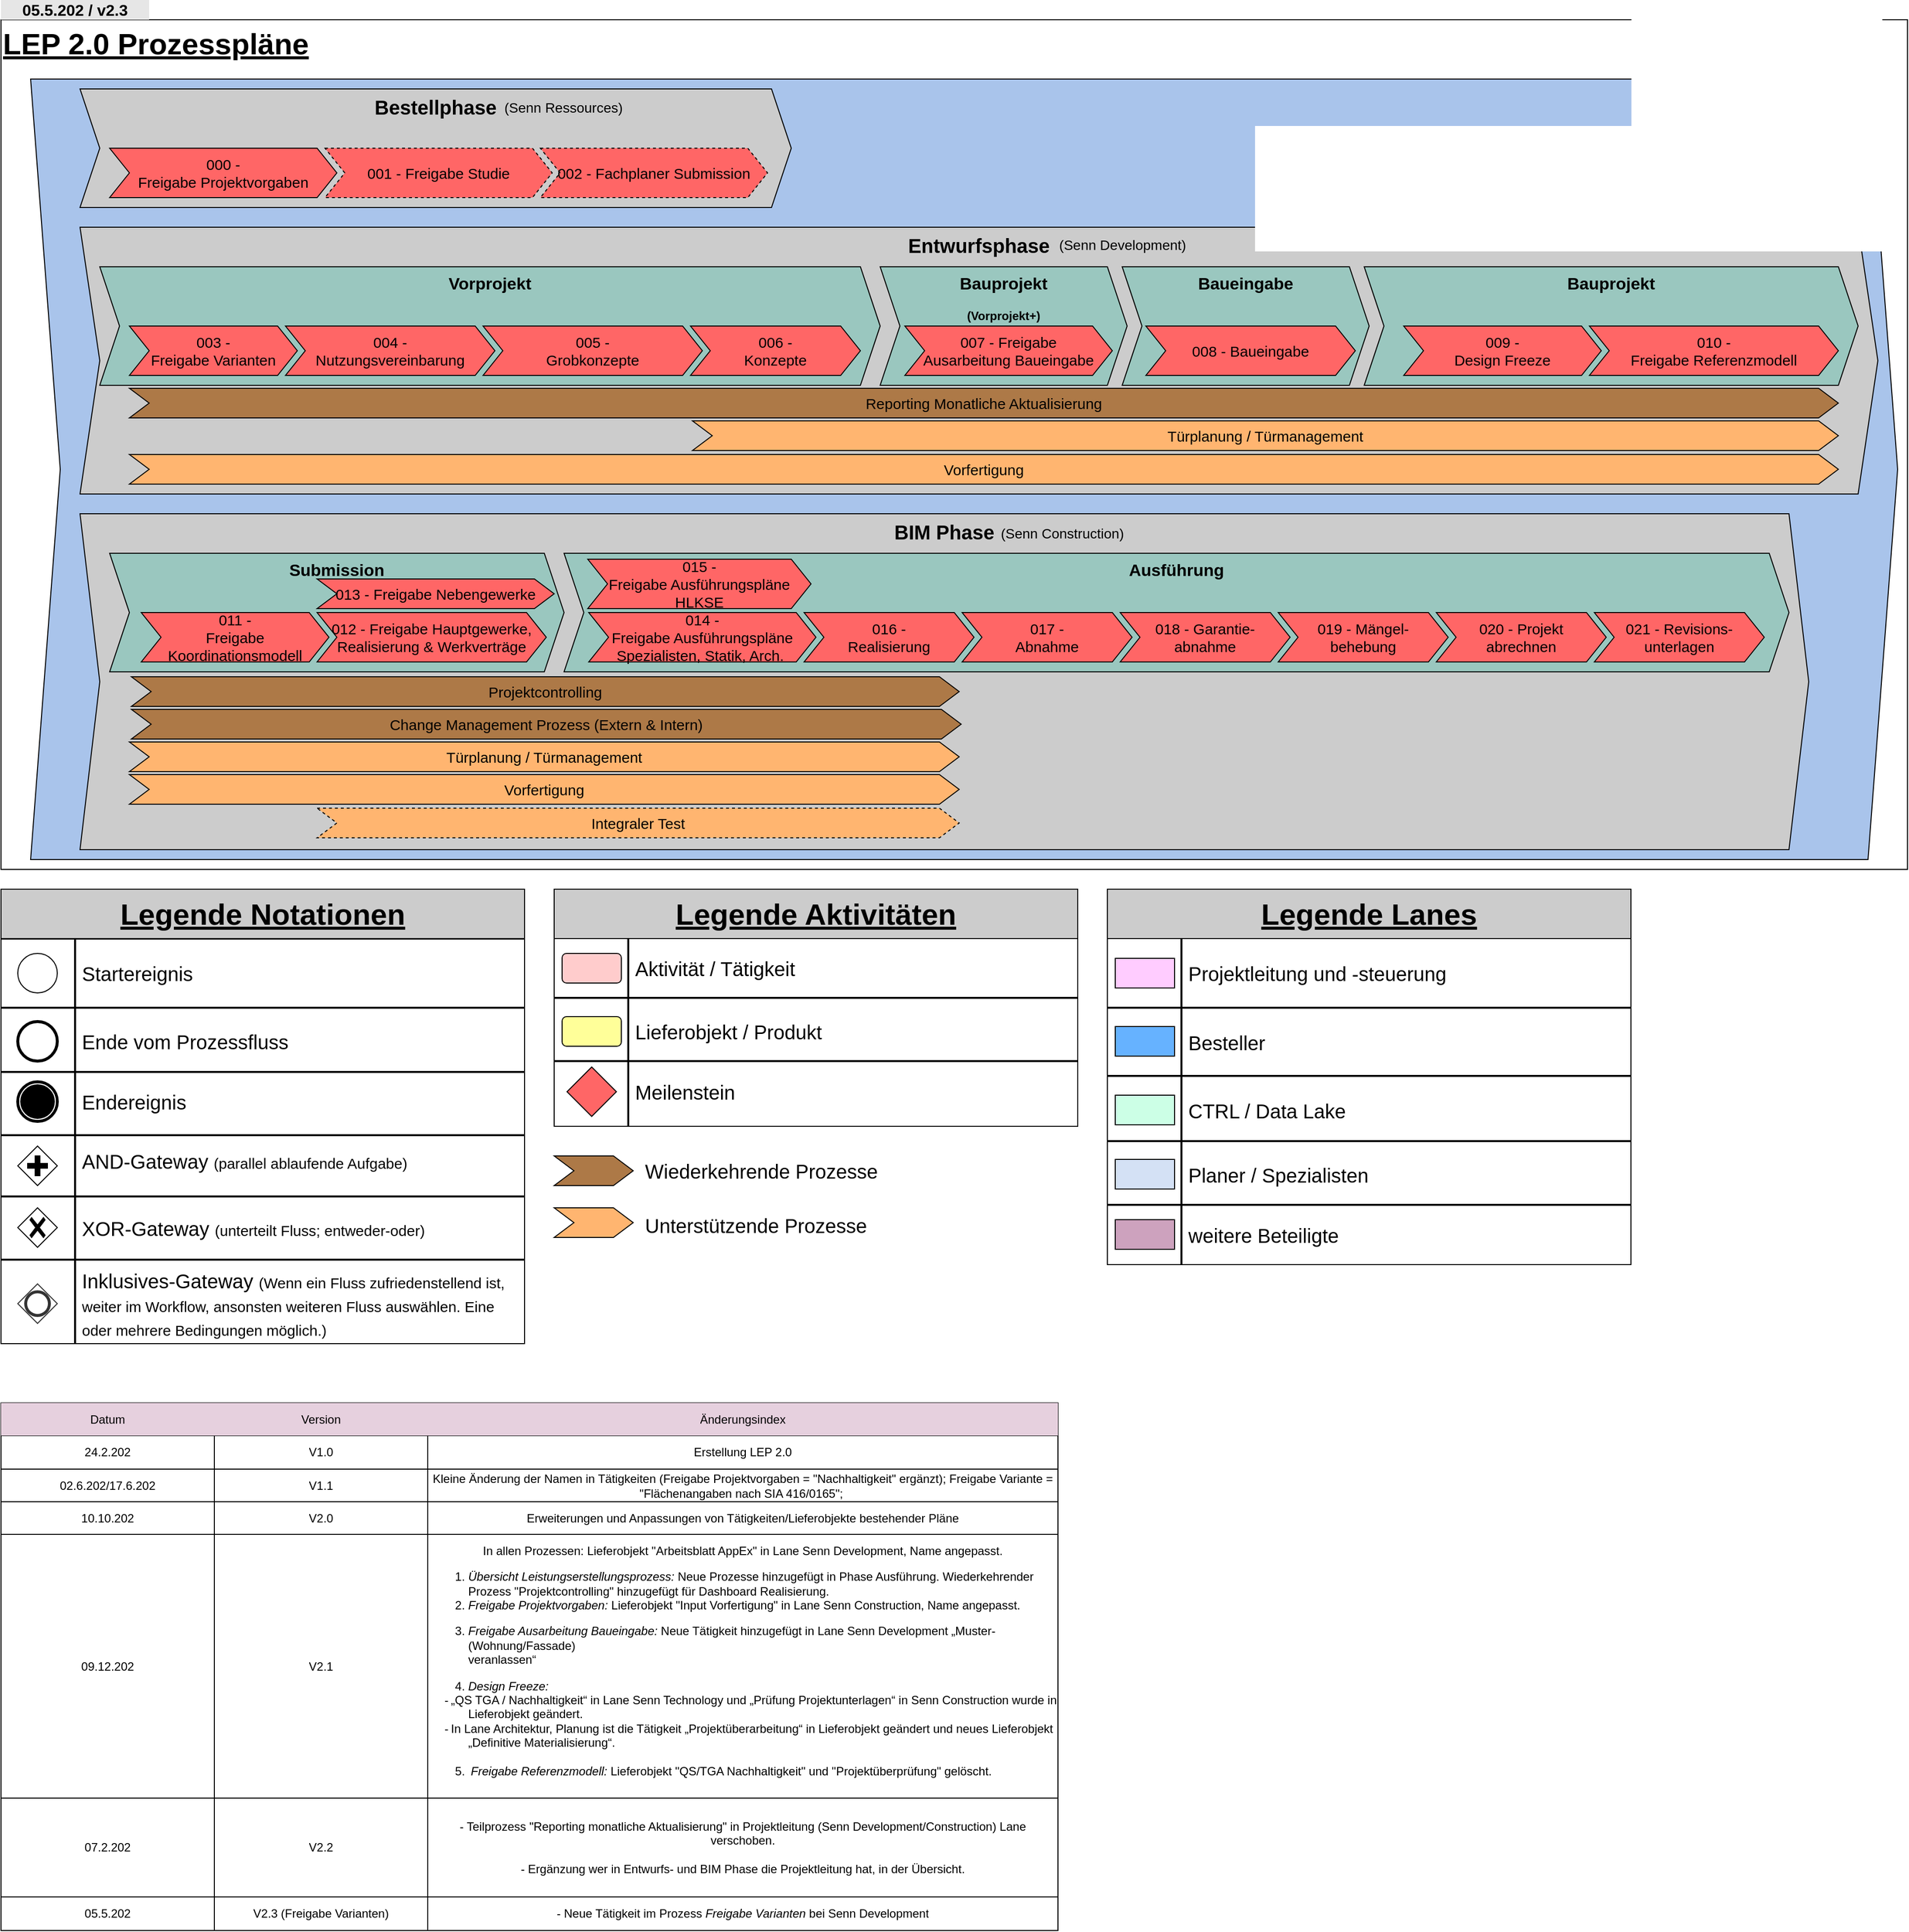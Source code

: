 <mxfile version="21.1.8" type="github" pages="2">
  <diagram name="Übersicht" id="SO_sRnR5JkMkmJjuHY2v">
    <mxGraphModel dx="3585" dy="1955" grid="1" gridSize="10" guides="1" tooltips="1" connect="1" arrows="1" fold="1" page="1" pageScale="1" pageWidth="827" pageHeight="1169" math="0" shadow="0">
      <root>
        <mxCell id="0" />
        <mxCell id="1" parent="0" />
        <mxCell id="yliY7XWVhA2pYZrht0X7-1" value="&lt;div&gt;&lt;span&gt;LEP 2.0 Prozesspläne&lt;/span&gt;&lt;/div&gt;" style="rounded=0;whiteSpace=wrap;html=1;align=left;verticalAlign=top;fontSize=30;fontStyle=5;labelBorderColor=none;" vertex="1" parent="1">
          <mxGeometry x="180" y="40" width="1930" height="860" as="geometry" />
        </mxCell>
        <mxCell id="yliY7XWVhA2pYZrht0X7-2" value="" style="shape=step;perimeter=stepPerimeter;fixedSize=1;points=[];verticalAlign=top;fontSize=20;fontStyle=1;rotation=0;fillColor=#A9C4EB;align=center;size=30;" vertex="1" parent="1">
          <mxGeometry x="210" y="100" width="1890" height="790" as="geometry" />
        </mxCell>
        <mxCell id="yliY7XWVhA2pYZrht0X7-3" value="BIM Phase" style="shape=step;perimeter=stepPerimeter;fixedSize=1;points=[];fillColor=#CCCCCC;verticalAlign=top;fontSize=20;fontStyle=1" vertex="1" parent="1">
          <mxGeometry x="260" y="540" width="1750" height="340" as="geometry" />
        </mxCell>
        <mxCell id="yliY7XWVhA2pYZrht0X7-4" value="Ausführung" style="shape=step;perimeter=stepPerimeter;fixedSize=1;points=[];verticalAlign=top;fontSize=17;fontStyle=1;fillColor=#9AC7BF;" vertex="1" parent="1">
          <mxGeometry x="750" y="580" width="1240" height="120" as="geometry" />
        </mxCell>
        <mxCell id="yliY7XWVhA2pYZrht0X7-5" value="Submission" style="shape=step;perimeter=stepPerimeter;fixedSize=1;points=[];verticalAlign=top;fontSize=17;fontStyle=1;fillColor=#9AC7BF;" vertex="1" parent="1">
          <mxGeometry x="290" y="580" width="460" height="120" as="geometry" />
        </mxCell>
        <mxCell id="yliY7XWVhA2pYZrht0X7-6" value="Entwurfsphase" style="shape=step;perimeter=stepPerimeter;fixedSize=1;points=[];verticalAlign=top;fontSize=20;fontStyle=1;fillColor=#CCCCCC;" vertex="1" parent="1">
          <mxGeometry x="260" y="250" width="1820" height="270" as="geometry" />
        </mxCell>
        <mxCell id="yliY7XWVhA2pYZrht0X7-7" value="Vorprojekt" style="shape=step;perimeter=stepPerimeter;fixedSize=1;points=[];verticalAlign=top;fontSize=17;fontStyle=1;fillColor=#9AC7BF;" vertex="1" parent="1">
          <mxGeometry x="280" y="290" width="790" height="120" as="geometry" />
        </mxCell>
        <mxCell id="yliY7XWVhA2pYZrht0X7-8" value="" style="swimlane;childLayout=stackLayout;horizontal=1;fillColor=none;horizontalStack=1;resizeParent=1;resizeParentMax=0;resizeLast=0;collapsible=0;strokeColor=none;stackBorder=10;stackSpacing=-12;resizable=1;align=center;points=[];fontColor=#000000;startSize=0;" vertex="1" parent="1">
          <mxGeometry x="300" y="340" width="760" height="70" as="geometry" />
        </mxCell>
        <mxCell id="yliY7XWVhA2pYZrht0X7-9" value="003 - &#xa;Freigabe Varianten" style="shape=step;perimeter=stepPerimeter;fixedSize=1;points=[];whiteSpace=wrap;fillColor=#FF6666;fontSize=15;" vertex="1" parent="yliY7XWVhA2pYZrht0X7-8">
          <mxGeometry x="10" y="10" width="170" height="50" as="geometry" />
        </mxCell>
        <mxCell id="yliY7XWVhA2pYZrht0X7-10" value="004 -&#xa;Nutzungsvereinbarung" style="shape=step;perimeter=stepPerimeter;fixedSize=1;points=[];whiteSpace=wrap;fillColor=#FF6666;fontSize=15;" vertex="1" parent="yliY7XWVhA2pYZrht0X7-8">
          <mxGeometry x="168" y="10" width="212" height="50" as="geometry" />
        </mxCell>
        <mxCell id="yliY7XWVhA2pYZrht0X7-11" value="005 - &#xa;Grobkonzepte" style="shape=step;perimeter=stepPerimeter;fixedSize=1;points=[];whiteSpace=wrap;fillColor=#FF6666;fontSize=15;" vertex="1" parent="yliY7XWVhA2pYZrht0X7-8">
          <mxGeometry x="368" y="10" width="222" height="50" as="geometry" />
        </mxCell>
        <mxCell id="yliY7XWVhA2pYZrht0X7-12" value="006 - &#xa;Konzepte" style="shape=step;perimeter=stepPerimeter;fixedSize=1;points=[];whiteSpace=wrap;fillColor=#FF6666;fontSize=15;" vertex="1" parent="yliY7XWVhA2pYZrht0X7-8">
          <mxGeometry x="578" y="10" width="172" height="50" as="geometry" />
        </mxCell>
        <mxCell id="yliY7XWVhA2pYZrht0X7-13" value="Bestellphase" style="shape=step;perimeter=stepPerimeter;fixedSize=1;points=[];verticalAlign=top;fontSize=20;fontStyle=1;fillColor=#CCCCCC;" vertex="1" parent="1">
          <mxGeometry x="260" y="110" width="720" height="120" as="geometry" />
        </mxCell>
        <mxCell id="yliY7XWVhA2pYZrht0X7-14" value="" style="swimlane;childLayout=stackLayout;horizontal=1;fillColor=none;horizontalStack=1;resizeParent=1;resizeParentMax=0;resizeLast=0;collapsible=0;strokeColor=none;stackBorder=10;stackSpacing=-12;resizable=1;align=center;points=[];fontColor=#000000;startSize=0;" vertex="1" parent="1">
          <mxGeometry x="280" y="160" width="686" height="70" as="geometry" />
        </mxCell>
        <mxCell id="yliY7XWVhA2pYZrht0X7-15" value="000 - &#xa;Freigabe Projektvorgaben" style="shape=step;perimeter=stepPerimeter;fixedSize=1;points=[];whiteSpace=wrap;fillColor=#FF6666;fontSize=15;" vertex="1" parent="yliY7XWVhA2pYZrht0X7-14">
          <mxGeometry x="10" y="10" width="230" height="50" as="geometry" />
        </mxCell>
        <mxCell id="yliY7XWVhA2pYZrht0X7-16" value="001 - Freigabe Studie" style="shape=step;perimeter=stepPerimeter;fixedSize=1;points=[];whiteSpace=wrap;fillColor=#FF6666;fontSize=15;dashed=1;" vertex="1" parent="yliY7XWVhA2pYZrht0X7-14">
          <mxGeometry x="228" y="10" width="230" height="50" as="geometry" />
        </mxCell>
        <mxCell id="yliY7XWVhA2pYZrht0X7-17" value="002 - Fachplaner Submission" style="shape=step;perimeter=stepPerimeter;fixedSize=1;points=[];whiteSpace=wrap;fillColor=#FF6666;fontSize=15;dashed=1;" vertex="1" parent="yliY7XWVhA2pYZrht0X7-14">
          <mxGeometry x="446" y="10" width="230" height="50" as="geometry" />
        </mxCell>
        <mxCell id="yliY7XWVhA2pYZrht0X7-18" value="" style="rounded=0;whiteSpace=wrap;html=1;" vertex="1" parent="1">
          <mxGeometry x="180" y="920" width="530" height="460" as="geometry" />
        </mxCell>
        <mxCell id="yliY7XWVhA2pYZrht0X7-19" value="" style="points=[[0.145,0.145,0],[0.5,0,0],[0.855,0.145,0],[1,0.5,0],[0.855,0.855,0],[0.5,1,0],[0.145,0.855,0],[0,0.5,0]];shape=mxgraph.bpmn.event;html=1;verticalLabelPosition=bottom;labelBackgroundColor=#ffffff;verticalAlign=top;align=center;perimeter=ellipsePerimeter;outlineConnect=0;aspect=fixed;outline=standard;symbol=general;" vertex="1" parent="1">
          <mxGeometry x="197" y="985" width="40" height="40" as="geometry" />
        </mxCell>
        <mxCell id="yliY7XWVhA2pYZrht0X7-20" value="" style="points=[[0.145,0.145,0],[0.5,0,0],[0.855,0.145,0],[1,0.5,0],[0.855,0.855,0],[0.5,1,0],[0.145,0.855,0],[0,0.5,0]];shape=mxgraph.bpmn.event;html=1;verticalLabelPosition=bottom;labelBackgroundColor=#ffffff;verticalAlign=top;align=center;perimeter=ellipsePerimeter;outlineConnect=0;aspect=fixed;outline=end;symbol=terminate;" vertex="1" parent="1">
          <mxGeometry x="197" y="1115" width="40" height="40" as="geometry" />
        </mxCell>
        <mxCell id="yliY7XWVhA2pYZrht0X7-21" value="Startereignis" style="text;html=1;strokeColor=none;fillColor=none;align=left;verticalAlign=middle;whiteSpace=wrap;rounded=0;fontSize=20;" vertex="1" parent="1">
          <mxGeometry x="260" y="990" width="120" height="30" as="geometry" />
        </mxCell>
        <mxCell id="yliY7XWVhA2pYZrht0X7-22" value="Endereignis" style="text;html=1;strokeColor=none;fillColor=none;align=left;verticalAlign=middle;whiteSpace=wrap;rounded=0;fontSize=20;" vertex="1" parent="1">
          <mxGeometry x="260" y="1120" width="120" height="30" as="geometry" />
        </mxCell>
        <mxCell id="yliY7XWVhA2pYZrht0X7-23" value="" style="line;strokeWidth=2;html=1;fontSize=18;fillColor=none;" vertex="1" parent="1">
          <mxGeometry x="180" y="965" width="530" height="10" as="geometry" />
        </mxCell>
        <mxCell id="yliY7XWVhA2pYZrht0X7-24" value="" style="line;strokeWidth=2;direction=south;html=1;fontSize=18;fillColor=none;" vertex="1" parent="1">
          <mxGeometry x="250" y="970" width="10" height="410" as="geometry" />
        </mxCell>
        <mxCell id="yliY7XWVhA2pYZrht0X7-25" value="" style="line;strokeWidth=2;html=1;fontSize=20;fillColor=none;" vertex="1" parent="1">
          <mxGeometry x="180" y="1035" width="530" height="10" as="geometry" />
        </mxCell>
        <mxCell id="yliY7XWVhA2pYZrht0X7-26" value="AND-Gateway &lt;font style=&quot;font-size: 15px&quot;&gt;(parallel ablaufende Aufgabe)&lt;/font&gt;" style="text;html=1;strokeColor=none;fillColor=none;align=left;verticalAlign=middle;whiteSpace=wrap;rounded=0;fontSize=20;" vertex="1" parent="1">
          <mxGeometry x="260" y="1180" width="370" height="30" as="geometry" />
        </mxCell>
        <mxCell id="yliY7XWVhA2pYZrht0X7-27" value="" style="line;strokeWidth=2;html=1;fontSize=20;fillColor=none;" vertex="1" parent="1">
          <mxGeometry x="180" y="1100" width="530" height="10" as="geometry" />
        </mxCell>
        <mxCell id="yliY7XWVhA2pYZrht0X7-28" value="XOR-Gateway &lt;span style=&quot;font-size: 15px&quot;&gt;(unterteilt Fluss; entweder-oder)&lt;/span&gt;" style="text;html=1;strokeColor=none;fillColor=none;align=left;verticalAlign=middle;whiteSpace=wrap;rounded=0;fontSize=20;" vertex="1" parent="1">
          <mxGeometry x="260" y="1248" width="380" height="30" as="geometry" />
        </mxCell>
        <mxCell id="yliY7XWVhA2pYZrht0X7-29" value="" style="line;strokeWidth=2;html=1;fontSize=20;fillColor=none;" vertex="1" parent="1">
          <mxGeometry x="180" y="1226" width="530" height="10" as="geometry" />
        </mxCell>
        <mxCell id="yliY7XWVhA2pYZrht0X7-30" value="Inklusives-Gateway &lt;font style=&quot;font-size: 15px&quot;&gt;(Wenn ein Fluss zufriedenstellend ist, weiter im Workflow, ansonsten weiteren Fluss auswählen. Eine oder mehrere Bedingungen möglich.)&amp;nbsp;&lt;/font&gt;&amp;nbsp;" style="text;html=1;strokeColor=none;fillColor=none;align=left;verticalAlign=middle;whiteSpace=wrap;rounded=0;fontSize=20;" vertex="1" parent="1">
          <mxGeometry x="260" y="1306" width="450" height="67" as="geometry" />
        </mxCell>
        <mxCell id="yliY7XWVhA2pYZrht0X7-31" value="" style="line;strokeWidth=2;html=1;fontSize=20;fillColor=none;" vertex="1" parent="1">
          <mxGeometry x="180" y="1290" width="530" height="10" as="geometry" />
        </mxCell>
        <mxCell id="yliY7XWVhA2pYZrht0X7-32" value="" style="points=[[0.25,0.25,0],[0.5,0,0],[0.75,0.25,0],[1,0.5,0],[0.75,0.75,0],[0.5,1,0],[0.25,0.75,0],[0,0.5,0]];shape=mxgraph.bpmn.gateway2;html=1;verticalLabelPosition=bottom;labelBackgroundColor=#ffffff;verticalAlign=top;align=center;perimeter=rhombusPerimeter;outlineConnect=0;outline=none;symbol=none;gwType=parallel;fillColor=#FFFFFF;" vertex="1" parent="1">
          <mxGeometry x="197" y="1180" width="40" height="40" as="geometry" />
        </mxCell>
        <mxCell id="yliY7XWVhA2pYZrht0X7-33" value="" style="points=[[0.25,0.25,0],[0.5,0,0],[0.75,0.25,0],[1,0.5,0],[0.75,0.75,0],[0.5,1,0],[0.25,0.75,0],[0,0.5,0]];shape=mxgraph.bpmn.gateway2;html=1;verticalLabelPosition=bottom;labelBackgroundColor=#ffffff;verticalAlign=top;align=center;perimeter=rhombusPerimeter;outlineConnect=0;outline=none;symbol=none;gwType=exclusive;fontSize=20;strokeColor=#000000;strokeWidth=1;fillColor=#FFFFFF;" vertex="1" parent="1">
          <mxGeometry x="197" y="1242.5" width="40" height="40" as="geometry" />
        </mxCell>
        <mxCell id="yliY7XWVhA2pYZrht0X7-34" value="" style="points=[[0.25,0.25,0],[0.5,0,0],[0.75,0.25,0],[1,0.5,0],[0.75,0.75,0],[0.5,1,0],[0.25,0.75,0],[0,0.5,0]];shape=mxgraph.bpmn.gateway2;html=1;verticalLabelPosition=bottom;labelBackgroundColor=#ffffff;verticalAlign=top;align=center;perimeter=rhombusPerimeter;outlineConnect=0;outline=end;symbol=general;opacity=80;fillColor=#FFFFFF;" vertex="1" parent="1">
          <mxGeometry x="197" y="1319.5" width="40" height="40" as="geometry" />
        </mxCell>
        <UserObject label="&lt;font color=&quot;#000000&quot; size=&quot;1&quot;&gt;&lt;b&gt;&lt;u style=&quot;font-size: 30px&quot;&gt;Legende Notationen&lt;/u&gt;&lt;/b&gt;&lt;/font&gt;" link="https://de.wikipedia.org/wiki/Business_Process_Model_and_Notation" id="yliY7XWVhA2pYZrht0X7-35">
          <mxCell style="rounded=0;whiteSpace=wrap;html=1;fontSize=20;fontColor=#FFFFFF;strokeColor=#000000;strokeWidth=1;align=center;fillColor=#CCCCCC;" vertex="1" parent="1">
            <mxGeometry x="180" y="920" width="530" height="50" as="geometry" />
          </mxCell>
        </UserObject>
        <mxCell id="yliY7XWVhA2pYZrht0X7-36" value="" style="rounded=0;whiteSpace=wrap;html=1;" vertex="1" parent="1">
          <mxGeometry x="740" y="920" width="530" height="240" as="geometry" />
        </mxCell>
        <mxCell id="yliY7XWVhA2pYZrht0X7-37" value="Aktivität / Tätigkeit" style="text;html=1;strokeColor=none;fillColor=none;align=left;verticalAlign=middle;whiteSpace=wrap;rounded=0;fontSize=20;" vertex="1" parent="1">
          <mxGeometry x="820" y="985" width="390" height="30" as="geometry" />
        </mxCell>
        <mxCell id="yliY7XWVhA2pYZrht0X7-38" value="Lieferobjekt / Produkt" style="text;html=1;strokeColor=none;fillColor=none;align=left;verticalAlign=middle;whiteSpace=wrap;rounded=0;fontSize=20;" vertex="1" parent="1">
          <mxGeometry x="820" y="1049" width="400" height="30" as="geometry" />
        </mxCell>
        <mxCell id="yliY7XWVhA2pYZrht0X7-39" value="Meilenstein" style="text;html=1;strokeColor=none;fillColor=none;align=left;verticalAlign=middle;whiteSpace=wrap;rounded=0;fontSize=20;" vertex="1" parent="1">
          <mxGeometry x="820" y="1110" width="370" height="30" as="geometry" />
        </mxCell>
        <mxCell id="yliY7XWVhA2pYZrht0X7-40" value="" style="line;strokeWidth=2;html=1;fontSize=20;fillColor=none;" vertex="1" parent="1">
          <mxGeometry x="740" y="1089" width="530" height="10" as="geometry" />
        </mxCell>
        <UserObject label="&lt;font color=&quot;#000000&quot; size=&quot;1&quot;&gt;&lt;b&gt;&lt;u style=&quot;font-size: 30px&quot;&gt;Legende Aktivitäten&lt;/u&gt;&lt;/b&gt;&lt;/font&gt;" id="yliY7XWVhA2pYZrht0X7-41">
          <mxCell style="rounded=0;whiteSpace=wrap;html=1;fontSize=20;fontColor=#FFFFFF;strokeColor=#000000;strokeWidth=1;align=center;fillColor=#CCCCCC;" vertex="1" parent="1">
            <mxGeometry x="740" y="920" width="530" height="50" as="geometry" />
          </mxCell>
        </UserObject>
        <mxCell id="yliY7XWVhA2pYZrht0X7-42" value="" style="rounded=0;whiteSpace=wrap;html=1;" vertex="1" parent="1">
          <mxGeometry x="1300" y="920" width="530" height="380" as="geometry" />
        </mxCell>
        <UserObject label="&lt;font color=&quot;#000000&quot; size=&quot;1&quot;&gt;&lt;b&gt;&lt;u style=&quot;font-size: 30px&quot;&gt;Legende Lanes&lt;/u&gt;&lt;/b&gt;&lt;/font&gt;" id="yliY7XWVhA2pYZrht0X7-43">
          <mxCell style="rounded=0;whiteSpace=wrap;html=1;fontSize=20;fontColor=#FFFFFF;strokeColor=#000000;strokeWidth=1;align=center;fillColor=#CCCCCC;" vertex="1" parent="1">
            <mxGeometry x="1300" y="920" width="530" height="50" as="geometry" />
          </mxCell>
        </UserObject>
        <mxCell id="yliY7XWVhA2pYZrht0X7-44" value="" style="line;strokeWidth=2;html=1;fontSize=20;fillColor=none;" vertex="1" parent="1">
          <mxGeometry x="740" y="1025" width="530" height="10" as="geometry" />
        </mxCell>
        <mxCell id="yliY7XWVhA2pYZrht0X7-45" value="" style="line;strokeWidth=2;direction=south;html=1;fontSize=18;fillColor=none;" vertex="1" parent="1">
          <mxGeometry x="810" y="970" width="10" height="190" as="geometry" />
        </mxCell>
        <mxCell id="yliY7XWVhA2pYZrht0X7-46" value="" style="rounded=1;whiteSpace=wrap;html=1;fontSize=18;strokeColor=#000000;strokeWidth=1;align=left;fillColor=#FFCCCC;" vertex="1" parent="1">
          <mxGeometry x="748" y="985" width="60" height="30" as="geometry" />
        </mxCell>
        <mxCell id="yliY7XWVhA2pYZrht0X7-47" value="" style="rounded=1;whiteSpace=wrap;html=1;fontSize=18;strokeColor=#000000;strokeWidth=1;align=left;fillColor=#FFFF99;" vertex="1" parent="1">
          <mxGeometry x="748" y="1049" width="60" height="30" as="geometry" />
        </mxCell>
        <mxCell id="yliY7XWVhA2pYZrht0X7-48" value="Besteller" style="text;html=1;strokeColor=none;fillColor=none;align=left;verticalAlign=middle;whiteSpace=wrap;rounded=0;fontSize=20;" vertex="1" parent="1">
          <mxGeometry x="1380" y="1049" width="420" height="51" as="geometry" />
        </mxCell>
        <mxCell id="yliY7XWVhA2pYZrht0X7-49" value="Projektleitung und -steuerung" style="text;html=1;strokeColor=none;fillColor=none;align=left;verticalAlign=middle;whiteSpace=wrap;rounded=0;fontSize=20;" vertex="1" parent="1">
          <mxGeometry x="1380" y="990" width="310" height="30" as="geometry" />
        </mxCell>
        <mxCell id="yliY7XWVhA2pYZrht0X7-50" value="" style="line;strokeWidth=2;html=1;fontSize=20;fillColor=none;" vertex="1" parent="1">
          <mxGeometry x="1300" y="1035" width="530" height="10" as="geometry" />
        </mxCell>
        <mxCell id="yliY7XWVhA2pYZrht0X7-51" value="" style="line;strokeWidth=2;direction=south;html=1;fontSize=18;fillColor=none;" vertex="1" parent="1">
          <mxGeometry x="1370" y="970" width="10" height="330" as="geometry" />
        </mxCell>
        <mxCell id="yliY7XWVhA2pYZrht0X7-52" value="" style="rounded=0;whiteSpace=wrap;html=1;fontSize=18;strokeColor=#000000;strokeWidth=1;align=left;fillColor=#FFCCFF;" vertex="1" parent="1">
          <mxGeometry x="1308" y="990" width="60" height="30" as="geometry" />
        </mxCell>
        <mxCell id="yliY7XWVhA2pYZrht0X7-53" value="" style="rounded=0;whiteSpace=wrap;html=1;fontSize=18;strokeColor=#000000;strokeWidth=1;align=left;fillColor=#66B2FF;" vertex="1" parent="1">
          <mxGeometry x="1308" y="1059" width="60" height="30" as="geometry" />
        </mxCell>
        <mxCell id="yliY7XWVhA2pYZrht0X7-54" value="" style="rhombus;whiteSpace=wrap;html=1;fontFamily=Helvetica;fontSize=12;fontColor=#000000;align=center;fillColor=#FF6666;" vertex="1" parent="1">
          <mxGeometry x="753" y="1100" width="50" height="50" as="geometry" />
        </mxCell>
        <mxCell id="yliY7XWVhA2pYZrht0X7-55" value="" style="line;strokeWidth=2;html=1;fontSize=20;fillColor=none;" vertex="1" parent="1">
          <mxGeometry x="1300" y="1104" width="530" height="10" as="geometry" />
        </mxCell>
        <mxCell id="yliY7XWVhA2pYZrht0X7-56" value="" style="line;strokeWidth=2;html=1;fontSize=20;fillColor=none;" vertex="1" parent="1">
          <mxGeometry x="1300" y="1170" width="530" height="10" as="geometry" />
        </mxCell>
        <mxCell id="yliY7XWVhA2pYZrht0X7-57" value="CTRL / Data Lake" style="text;html=1;strokeColor=none;fillColor=none;align=left;verticalAlign=middle;whiteSpace=wrap;rounded=0;fontSize=20;" vertex="1" parent="1">
          <mxGeometry x="1380" y="1118.5" width="420" height="51" as="geometry" />
        </mxCell>
        <mxCell id="yliY7XWVhA2pYZrht0X7-58" value="" style="rounded=0;whiteSpace=wrap;html=1;fontSize=18;strokeColor=#000000;strokeWidth=1;align=left;fillColor=#CCFFE6;" vertex="1" parent="1">
          <mxGeometry x="1308" y="1128.5" width="60" height="30" as="geometry" />
        </mxCell>
        <mxCell id="yliY7XWVhA2pYZrht0X7-59" value="Planer / Spezialisten" style="text;html=1;strokeColor=none;fillColor=none;align=left;verticalAlign=middle;whiteSpace=wrap;rounded=0;fontSize=20;" vertex="1" parent="1">
          <mxGeometry x="1380" y="1183.5" width="420" height="51" as="geometry" />
        </mxCell>
        <mxCell id="yliY7XWVhA2pYZrht0X7-60" value="" style="rounded=0;whiteSpace=wrap;html=1;fontSize=18;strokeColor=#000000;strokeWidth=1;align=left;fillColor=#D4E1F5;" vertex="1" parent="1">
          <mxGeometry x="1308" y="1193.5" width="60" height="30" as="geometry" />
        </mxCell>
        <mxCell id="yliY7XWVhA2pYZrht0X7-61" value="" style="line;strokeWidth=2;html=1;fontSize=20;fillColor=none;" vertex="1" parent="1">
          <mxGeometry x="1300" y="1234.5" width="530" height="10" as="geometry" />
        </mxCell>
        <mxCell id="yliY7XWVhA2pYZrht0X7-62" value="weitere Beteiligte" style="text;html=1;strokeColor=none;fillColor=none;align=left;verticalAlign=middle;whiteSpace=wrap;rounded=0;fontSize=20;" vertex="1" parent="1">
          <mxGeometry x="1380" y="1244.5" width="420" height="51" as="geometry" />
        </mxCell>
        <mxCell id="yliY7XWVhA2pYZrht0X7-63" value="" style="rounded=0;whiteSpace=wrap;html=1;fontSize=18;strokeColor=#000000;strokeWidth=1;align=left;fillColor=#CDA2BE;" vertex="1" parent="1">
          <mxGeometry x="1308" y="1254.5" width="60" height="30" as="geometry" />
        </mxCell>
        <mxCell id="yliY7XWVhA2pYZrht0X7-64" value="" style="line;strokeWidth=2;html=1;fontSize=20;fillColor=none;" vertex="1" parent="1">
          <mxGeometry x="180" y="1164" width="530" height="10" as="geometry" />
        </mxCell>
        <mxCell id="yliY7XWVhA2pYZrht0X7-65" value="" style="points=[[0.145,0.145,0],[0.5,0,0],[0.855,0.145,0],[1,0.5,0],[0.855,0.855,0],[0.5,1,0],[0.145,0.855,0],[0,0.5,0]];shape=mxgraph.bpmn.event;html=1;verticalLabelPosition=bottom;labelBackgroundColor=#ffffff;verticalAlign=top;align=center;perimeter=ellipsePerimeter;outlineConnect=0;aspect=fixed;outline=end;symbol=terminate2;" vertex="1" parent="1">
          <mxGeometry x="197" y="1054" width="40" height="40" as="geometry" />
        </mxCell>
        <mxCell id="yliY7XWVhA2pYZrht0X7-66" value="Ende vom Prozessfluss" style="text;html=1;strokeColor=none;fillColor=none;align=left;verticalAlign=middle;whiteSpace=wrap;rounded=0;fontSize=20;" vertex="1" parent="1">
          <mxGeometry x="260" y="1059" width="320" height="30" as="geometry" />
        </mxCell>
        <mxCell id="yliY7XWVhA2pYZrht0X7-67" value="Bauprojekt" style="shape=step;perimeter=stepPerimeter;fixedSize=1;points=[];verticalAlign=top;fontSize=17;fontStyle=1;fillColor=#9AC7BF;align=center;" vertex="1" parent="1">
          <mxGeometry x="1070" y="290" width="250" height="120" as="geometry" />
        </mxCell>
        <mxCell id="yliY7XWVhA2pYZrht0X7-68" value="" style="swimlane;childLayout=stackLayout;horizontal=1;fillColor=none;horizontalStack=1;resizeParent=1;resizeParentMax=0;resizeLast=0;collapsible=0;strokeColor=none;stackBorder=10;stackSpacing=-12;resizable=1;align=center;points=[];fontColor=#000000;startSize=0;" vertex="1" parent="1">
          <mxGeometry x="312" y="630" width="430" height="70" as="geometry" />
        </mxCell>
        <mxCell id="yliY7XWVhA2pYZrht0X7-69" value="011 - &#xa;Freigabe Koordinationsmodell" style="shape=step;perimeter=stepPerimeter;fixedSize=1;points=[];whiteSpace=wrap;fillColor=#FF6666;fontSize=15;" vertex="1" parent="yliY7XWVhA2pYZrht0X7-68">
          <mxGeometry x="10" y="10" width="190" height="50" as="geometry" />
        </mxCell>
        <mxCell id="yliY7XWVhA2pYZrht0X7-70" value="012 - Freigabe Hauptgewerke, Realisierung &amp; Werkverträge" style="shape=step;perimeter=stepPerimeter;fixedSize=1;points=[];whiteSpace=wrap;fillColor=#FF6666;fontSize=15;" vertex="1" parent="yliY7XWVhA2pYZrht0X7-68">
          <mxGeometry x="188" y="10" width="232" height="50" as="geometry" />
        </mxCell>
        <mxCell id="yliY7XWVhA2pYZrht0X7-71" value="" style="swimlane;childLayout=stackLayout;horizontal=1;fillColor=none;horizontalStack=1;resizeParent=1;resizeParentMax=0;resizeLast=0;collapsible=0;strokeColor=none;stackBorder=10;stackSpacing=-12;resizable=1;align=center;points=[];fontColor=#000000;startSize=0;" vertex="1" parent="1">
          <mxGeometry x="765" y="630" width="1210" height="70" as="geometry" />
        </mxCell>
        <mxCell id="yliY7XWVhA2pYZrht0X7-72" value="014 -&#xa;Freigabe Ausführungspläne Spezialisten, Statik, Arch. " style="shape=step;perimeter=stepPerimeter;fixedSize=1;points=[];whiteSpace=wrap;fillColor=#FF6666;fontSize=15;" vertex="1" parent="yliY7XWVhA2pYZrht0X7-71">
          <mxGeometry x="10" y="10" width="230" height="50" as="geometry" />
        </mxCell>
        <mxCell id="yliY7XWVhA2pYZrht0X7-73" value="016 - &#xa;Realisierung" style="shape=step;perimeter=stepPerimeter;fixedSize=1;points=[];whiteSpace=wrap;fillColor=#FF6666;fontSize=15;" vertex="1" parent="yliY7XWVhA2pYZrht0X7-71">
          <mxGeometry x="228" y="10" width="172" height="50" as="geometry" />
        </mxCell>
        <mxCell id="yliY7XWVhA2pYZrht0X7-74" value="017 - &#xa;Abnahme" style="shape=step;perimeter=stepPerimeter;fixedSize=1;points=[];whiteSpace=wrap;fillColor=#FF6666;fontSize=15;" vertex="1" parent="yliY7XWVhA2pYZrht0X7-71">
          <mxGeometry x="388" y="10" width="172" height="50" as="geometry" />
        </mxCell>
        <mxCell id="yliY7XWVhA2pYZrht0X7-75" value="018 - Garantie-&#xa;abnahme" style="shape=step;perimeter=stepPerimeter;fixedSize=1;points=[];whiteSpace=wrap;fillColor=#FF6666;fontSize=15;" vertex="1" parent="yliY7XWVhA2pYZrht0X7-71">
          <mxGeometry x="548" y="10" width="172" height="50" as="geometry" />
        </mxCell>
        <mxCell id="yliY7XWVhA2pYZrht0X7-76" value="019 - Mängel-&#xa;behebung" style="shape=step;perimeter=stepPerimeter;fixedSize=1;points=[];whiteSpace=wrap;fillColor=#FF6666;fontSize=15;" vertex="1" parent="yliY7XWVhA2pYZrht0X7-71">
          <mxGeometry x="708" y="10" width="172" height="50" as="geometry" />
        </mxCell>
        <mxCell id="yliY7XWVhA2pYZrht0X7-77" value="020 - Projekt &#xa;abrechnen" style="shape=step;perimeter=stepPerimeter;fixedSize=1;points=[];whiteSpace=wrap;fillColor=#FF6666;fontSize=15;" vertex="1" parent="yliY7XWVhA2pYZrht0X7-71">
          <mxGeometry x="868" y="10" width="172" height="50" as="geometry" />
        </mxCell>
        <mxCell id="yliY7XWVhA2pYZrht0X7-78" value="021 - Revisions-unterlagen" style="shape=step;perimeter=stepPerimeter;fixedSize=1;points=[];whiteSpace=wrap;fillColor=#FF6666;fontSize=15;" vertex="1" parent="yliY7XWVhA2pYZrht0X7-71">
          <mxGeometry x="1028" y="10" width="172" height="50" as="geometry" />
        </mxCell>
        <mxCell id="yliY7XWVhA2pYZrht0X7-79" value="007 - Freigabe &#xa;Ausarbeitung Baueingabe" style="shape=step;perimeter=stepPerimeter;fixedSize=1;points=[];whiteSpace=wrap;fillColor=#FF6666;fontSize=15;" vertex="1" parent="1">
          <mxGeometry x="1095" y="350" width="210" height="50" as="geometry" />
        </mxCell>
        <mxCell id="yliY7XWVhA2pYZrht0X7-80" value="(Vorprojekt+)" style="text;html=1;strokeColor=none;fillColor=none;align=center;verticalAlign=middle;whiteSpace=wrap;rounded=0;fontSize=12;fontStyle=1" vertex="1" parent="1">
          <mxGeometry x="1140" y="330" width="110" height="20" as="geometry" />
        </mxCell>
        <mxCell id="yliY7XWVhA2pYZrht0X7-81" value="05.5.202 / v2.3" style="text;html=1;strokeColor=none;align=center;verticalAlign=middle;whiteSpace=wrap;rounded=0;fontSize=16;fontStyle=1;fillColor=#E6E6E6;" vertex="1" parent="1">
          <mxGeometry x="180" y="20" width="150" height="20" as="geometry" />
        </mxCell>
        <mxCell id="yliY7XWVhA2pYZrht0X7-82" value="Integraler Test" style="shape=step;perimeter=stepPerimeter;fixedSize=1;points=[];whiteSpace=wrap;fontSize=15;fillColor=#FFB570;dashed=1;" vertex="1" parent="1">
          <mxGeometry x="500" y="838" width="650" height="30" as="geometry" />
        </mxCell>
        <mxCell id="yliY7XWVhA2pYZrht0X7-83" value="013 - Freigabe Nebengewerke" style="shape=step;perimeter=stepPerimeter;fixedSize=1;points=[];whiteSpace=wrap;fillColor=#FF6666;fontSize=15;" vertex="1" parent="1">
          <mxGeometry x="500" y="606" width="240" height="30" as="geometry" />
        </mxCell>
        <mxCell id="yliY7XWVhA2pYZrht0X7-84" value="" style="shape=table;html=1;whiteSpace=wrap;startSize=0;container=1;collapsible=0;childLayout=tableLayout;align=right;fillColor=#FFFFFF;" vertex="1" parent="1">
          <mxGeometry x="180" y="1440" width="1070" height="534" as="geometry" />
        </mxCell>
        <mxCell id="yliY7XWVhA2pYZrht0X7-85" value="" style="shape=partialRectangle;html=1;whiteSpace=wrap;collapsible=0;dropTarget=0;pointerEvents=0;fillColor=none;top=0;left=0;bottom=0;right=0;points=[[0,0.5],[1,0.5]];portConstraint=eastwest;" vertex="1" parent="yliY7XWVhA2pYZrht0X7-84">
          <mxGeometry width="1070" height="33" as="geometry" />
        </mxCell>
        <mxCell id="yliY7XWVhA2pYZrht0X7-86" value="Datum" style="shape=partialRectangle;html=1;whiteSpace=wrap;connectable=0;top=0;left=0;bottom=0;right=0;overflow=hidden;pointerEvents=1;fillColor=#E6D0DE;" vertex="1" parent="yliY7XWVhA2pYZrht0X7-85">
          <mxGeometry width="216" height="33" as="geometry">
            <mxRectangle width="216" height="33" as="alternateBounds" />
          </mxGeometry>
        </mxCell>
        <mxCell id="yliY7XWVhA2pYZrht0X7-87" value="Version" style="shape=partialRectangle;html=1;whiteSpace=wrap;connectable=0;top=0;left=0;bottom=0;right=0;overflow=hidden;pointerEvents=1;fillColor=#E6D0DE;" vertex="1" parent="yliY7XWVhA2pYZrht0X7-85">
          <mxGeometry x="216" width="216" height="33" as="geometry">
            <mxRectangle width="216" height="33" as="alternateBounds" />
          </mxGeometry>
        </mxCell>
        <mxCell id="yliY7XWVhA2pYZrht0X7-88" value="Änderungsindex" style="shape=partialRectangle;html=1;whiteSpace=wrap;connectable=0;top=0;left=0;bottom=0;right=0;overflow=hidden;pointerEvents=1;fillColor=#E6D0DE;" vertex="1" parent="yliY7XWVhA2pYZrht0X7-85">
          <mxGeometry x="432" width="638" height="33" as="geometry">
            <mxRectangle width="638" height="33" as="alternateBounds" />
          </mxGeometry>
        </mxCell>
        <mxCell id="yliY7XWVhA2pYZrht0X7-89" value="" style="shape=partialRectangle;html=1;whiteSpace=wrap;collapsible=0;dropTarget=0;pointerEvents=0;fillColor=none;top=0;left=0;bottom=0;right=0;points=[[0,0.5],[1,0.5]];portConstraint=eastwest;" vertex="1" parent="yliY7XWVhA2pYZrht0X7-84">
          <mxGeometry y="33" width="1070" height="34" as="geometry" />
        </mxCell>
        <mxCell id="yliY7XWVhA2pYZrht0X7-90" value="24.2.202" style="shape=partialRectangle;html=1;whiteSpace=wrap;connectable=0;fillColor=none;top=0;left=0;bottom=0;right=0;overflow=hidden;pointerEvents=1;" vertex="1" parent="yliY7XWVhA2pYZrht0X7-89">
          <mxGeometry width="216" height="34" as="geometry">
            <mxRectangle width="216" height="34" as="alternateBounds" />
          </mxGeometry>
        </mxCell>
        <mxCell id="yliY7XWVhA2pYZrht0X7-91" value="V1.0" style="shape=partialRectangle;html=1;whiteSpace=wrap;connectable=0;fillColor=none;top=0;left=0;bottom=0;right=0;overflow=hidden;pointerEvents=1;" vertex="1" parent="yliY7XWVhA2pYZrht0X7-89">
          <mxGeometry x="216" width="216" height="34" as="geometry">
            <mxRectangle width="216" height="34" as="alternateBounds" />
          </mxGeometry>
        </mxCell>
        <mxCell id="yliY7XWVhA2pYZrht0X7-92" value="Erstellung LEP 2.0" style="shape=partialRectangle;html=1;whiteSpace=wrap;connectable=0;fillColor=none;top=0;left=0;bottom=0;right=0;overflow=hidden;pointerEvents=1;" vertex="1" parent="yliY7XWVhA2pYZrht0X7-89">
          <mxGeometry x="432" width="638" height="34" as="geometry">
            <mxRectangle width="638" height="34" as="alternateBounds" />
          </mxGeometry>
        </mxCell>
        <mxCell id="yliY7XWVhA2pYZrht0X7-93" value="" style="shape=partialRectangle;html=1;whiteSpace=wrap;collapsible=0;dropTarget=0;pointerEvents=0;fillColor=none;top=0;left=0;bottom=0;right=0;points=[[0,0.5],[1,0.5]];portConstraint=eastwest;" vertex="1" parent="yliY7XWVhA2pYZrht0X7-84">
          <mxGeometry y="67" width="1070" height="33" as="geometry" />
        </mxCell>
        <mxCell id="yliY7XWVhA2pYZrht0X7-94" value="02.6.202/17.6.202" style="shape=partialRectangle;html=1;whiteSpace=wrap;connectable=0;fillColor=none;top=0;left=0;bottom=0;right=0;overflow=hidden;pointerEvents=1;" vertex="1" parent="yliY7XWVhA2pYZrht0X7-93">
          <mxGeometry width="216" height="33" as="geometry">
            <mxRectangle width="216" height="33" as="alternateBounds" />
          </mxGeometry>
        </mxCell>
        <mxCell id="yliY7XWVhA2pYZrht0X7-95" value="V1.1" style="shape=partialRectangle;html=1;whiteSpace=wrap;connectable=0;fillColor=none;top=0;left=0;bottom=0;right=0;overflow=hidden;pointerEvents=1;" vertex="1" parent="yliY7XWVhA2pYZrht0X7-93">
          <mxGeometry x="216" width="216" height="33" as="geometry">
            <mxRectangle width="216" height="33" as="alternateBounds" />
          </mxGeometry>
        </mxCell>
        <mxCell id="yliY7XWVhA2pYZrht0X7-96" value="Kleine Änderung der Namen in Tätigkeiten (Freigabe Projektvorgaben = &quot;Nachhaltigkeit&quot; ergänzt); Freigabe Variante = &quot;Flächenangaben nach SIA 416/0165&quot;;&amp;nbsp;" style="shape=partialRectangle;html=1;whiteSpace=wrap;connectable=0;fillColor=none;top=0;left=0;bottom=0;right=0;overflow=hidden;pointerEvents=1;" vertex="1" parent="yliY7XWVhA2pYZrht0X7-93">
          <mxGeometry x="432" width="638" height="33" as="geometry">
            <mxRectangle width="638" height="33" as="alternateBounds" />
          </mxGeometry>
        </mxCell>
        <mxCell id="yliY7XWVhA2pYZrht0X7-97" style="shape=partialRectangle;html=1;whiteSpace=wrap;collapsible=0;dropTarget=0;pointerEvents=0;fillColor=none;top=0;left=0;bottom=0;right=0;points=[[0,0.5],[1,0.5]];portConstraint=eastwest;" vertex="1" parent="yliY7XWVhA2pYZrht0X7-84">
          <mxGeometry y="100" width="1070" height="33" as="geometry" />
        </mxCell>
        <mxCell id="yliY7XWVhA2pYZrht0X7-98" value="10.10.202" style="shape=partialRectangle;html=1;whiteSpace=wrap;connectable=0;fillColor=none;top=0;left=0;bottom=0;right=0;overflow=hidden;pointerEvents=1;" vertex="1" parent="yliY7XWVhA2pYZrht0X7-97">
          <mxGeometry width="216" height="33" as="geometry">
            <mxRectangle width="216" height="33" as="alternateBounds" />
          </mxGeometry>
        </mxCell>
        <mxCell id="yliY7XWVhA2pYZrht0X7-99" value="V2.0" style="shape=partialRectangle;html=1;whiteSpace=wrap;connectable=0;fillColor=none;top=0;left=0;bottom=0;right=0;overflow=hidden;pointerEvents=1;" vertex="1" parent="yliY7XWVhA2pYZrht0X7-97">
          <mxGeometry x="216" width="216" height="33" as="geometry">
            <mxRectangle width="216" height="33" as="alternateBounds" />
          </mxGeometry>
        </mxCell>
        <mxCell id="yliY7XWVhA2pYZrht0X7-100" value="Erweiterungen und Anpassungen von Tätigkeiten/Lieferobjekte bestehender Pläne" style="shape=partialRectangle;html=1;whiteSpace=wrap;connectable=0;fillColor=none;top=0;left=0;bottom=0;right=0;overflow=hidden;pointerEvents=1;" vertex="1" parent="yliY7XWVhA2pYZrht0X7-97">
          <mxGeometry x="432" width="638" height="33" as="geometry">
            <mxRectangle width="638" height="33" as="alternateBounds" />
          </mxGeometry>
        </mxCell>
        <mxCell id="yliY7XWVhA2pYZrht0X7-101" style="shape=partialRectangle;html=1;whiteSpace=wrap;collapsible=0;dropTarget=0;pointerEvents=0;fillColor=none;top=0;left=0;bottom=0;right=0;points=[[0,0.5],[1,0.5]];portConstraint=eastwest;" vertex="1" parent="yliY7XWVhA2pYZrht0X7-84">
          <mxGeometry y="133" width="1070" height="267" as="geometry" />
        </mxCell>
        <mxCell id="yliY7XWVhA2pYZrht0X7-102" value="09.12.202" style="shape=partialRectangle;html=1;whiteSpace=wrap;connectable=0;fillColor=none;top=0;left=0;bottom=0;right=0;overflow=hidden;pointerEvents=1;" vertex="1" parent="yliY7XWVhA2pYZrht0X7-101">
          <mxGeometry width="216" height="267" as="geometry">
            <mxRectangle width="216" height="267" as="alternateBounds" />
          </mxGeometry>
        </mxCell>
        <mxCell id="yliY7XWVhA2pYZrht0X7-103" value="V2.1" style="shape=partialRectangle;html=1;whiteSpace=wrap;connectable=0;fillColor=none;top=0;left=0;bottom=0;right=0;overflow=hidden;pointerEvents=1;" vertex="1" parent="yliY7XWVhA2pYZrht0X7-101">
          <mxGeometry x="216" width="216" height="267" as="geometry">
            <mxRectangle width="216" height="267" as="alternateBounds" />
          </mxGeometry>
        </mxCell>
        <mxCell id="yliY7XWVhA2pYZrht0X7-104" value="&lt;div&gt;In allen Prozessen:&amp;nbsp;&lt;span lang=&quot;DE&quot; style=&quot;text-indent: -18pt&quot;&gt;Lieferobjekt &quot;Arbeitsblatt AppEx&quot; in Lane Senn Development, Name angepasst.&lt;/span&gt;&lt;/div&gt;&lt;div&gt;&lt;ol&gt;&lt;li style=&quot;text-align: left&quot;&gt;&lt;span lang=&quot;DE&quot; style=&quot;text-indent: -18pt&quot;&gt;&lt;i&gt;Übersicht Leistungserstellungsprozess:&lt;/i&gt; Neue Prozesse hinzugefügt in Phase Ausführung. Wiederkehrender Prozess &quot;Projektcontrolling&quot; hinzugefügt für Dashboard Realisierung.&lt;/span&gt;&lt;/li&gt;&lt;li style=&quot;text-align: left&quot;&gt;&lt;span lang=&quot;DE&quot; style=&quot;text-indent: -18pt&quot;&gt;&lt;i&gt;Freigabe Projektvorgaben:&lt;/i&gt;&amp;nbsp;&lt;/span&gt;&lt;span lang=&quot;DE&quot; style=&quot;text-indent: -18pt&quot;&gt;Lieferobjekt &quot;Input Vorfertigung&quot; in Lane Senn Construction, Name angepasst.&lt;/span&gt;&lt;p class=&quot;MsoListParagraph&quot; style=&quot;text-indent: -18.0pt&quot;&gt;&lt;span lang=&quot;DE&quot;&gt;&lt;/span&gt;&lt;/p&gt;&lt;/li&gt;&lt;li style=&quot;text-align: left&quot;&gt;&lt;span lang=&quot;DE&quot; style=&quot;text-indent: -18pt&quot;&gt;&lt;i&gt;Freigabe Ausarbeitung Baueingabe:&lt;/i&gt;&amp;nbsp;&lt;/span&gt;&lt;span lang=&quot;DE&quot; style=&quot;text-indent: -18pt&quot;&gt;Neue Tätigkeit hinzugefügt in Lane Senn Development „Muster- (Wohnung/Fassade)&lt;br&gt;veranlassen“&lt;/span&gt;&lt;p class=&quot;MsoListParagraph&quot; style=&quot;text-indent: -18.0pt&quot;&gt;&lt;span lang=&quot;DE&quot;&gt;&lt;/span&gt;&lt;/p&gt;&lt;/li&gt;&lt;li style=&quot;text-align: left&quot;&gt;&lt;span lang=&quot;DE&quot; style=&quot;text-indent: -18pt&quot;&gt;&lt;i&gt;Design Freeze:&lt;/i&gt;&amp;nbsp;&lt;br&gt;&lt;div style=&quot;text-indent: -24px&quot;&gt;&lt;span&gt;-&lt;/span&gt;&lt;font face=&quot;Times New Roman&quot; size=&quot;1&quot;&gt;&amp;nbsp;&lt;/font&gt;&lt;span lang=&quot;DE&quot; style=&quot;text-indent: -18pt&quot;&gt;„QS TGA / Nachhaltigkeit“ in Lane Senn Technology und „Prüfung Projektunterlagen“ in Senn Construction wurde in Lieferobjekt geändert.&lt;/span&gt;&lt;/div&gt;&lt;/span&gt;&lt;div style=&quot;text-indent: -24px&quot;&gt;&lt;span&gt;-&lt;/span&gt;&lt;font face=&quot;Times New Roman&quot; size=&quot;1&quot;&gt;&amp;nbsp;&lt;/font&gt;&lt;span lang=&quot;DE&quot; style=&quot;text-indent: -18pt&quot;&gt;In Lane Architektur, Planung ist die Tätigkeit „Projektüberarbeitung“ in Lieferobjekt geändert und neues Lieferobjekt „Definitive Materialisierung“.&lt;br&gt;&lt;br&gt;&lt;/span&gt;&lt;/div&gt;&lt;/li&gt;&lt;li style=&quot;text-align: left&quot;&gt;&lt;div style=&quot;text-indent: -24px&quot;&gt;&lt;span lang=&quot;DE&quot; style=&quot;text-indent: -18pt&quot;&gt;&amp;nbsp; &amp;nbsp; &amp;nbsp; &amp;nbsp; &lt;i&gt;Freigabe Referenzmodell:&lt;/i&gt;&amp;nbsp;Lieferobjekt &quot;QS/TGA Nachhaltigkeit&quot; und &quot;Projektüberprüfung&quot; gelöscht.&amp;nbsp;&lt;br&gt;&lt;/span&gt;&lt;/div&gt;&lt;/li&gt;&lt;/ol&gt;&lt;/div&gt;&lt;p class=&quot;MsoListParagraph&quot; style=&quot;text-indent: -18.0pt&quot;&gt;&lt;span lang=&quot;DE&quot;&gt;&lt;/span&gt;&lt;/p&gt;" style="shape=partialRectangle;html=1;whiteSpace=wrap;connectable=0;fillColor=none;top=0;left=0;bottom=0;right=0;overflow=hidden;pointerEvents=1;" vertex="1" parent="yliY7XWVhA2pYZrht0X7-101">
          <mxGeometry x="432" width="638" height="267" as="geometry">
            <mxRectangle width="638" height="267" as="alternateBounds" />
          </mxGeometry>
        </mxCell>
        <mxCell id="yliY7XWVhA2pYZrht0X7-105" style="shape=partialRectangle;html=1;whiteSpace=wrap;collapsible=0;dropTarget=0;pointerEvents=0;fillColor=none;top=0;left=0;bottom=0;right=0;points=[[0,0.5],[1,0.5]];portConstraint=eastwest;" vertex="1" parent="yliY7XWVhA2pYZrht0X7-84">
          <mxGeometry y="400" width="1070" height="100" as="geometry" />
        </mxCell>
        <mxCell id="yliY7XWVhA2pYZrht0X7-106" value="07.2.202" style="shape=partialRectangle;html=1;whiteSpace=wrap;connectable=0;fillColor=none;top=0;left=0;bottom=0;right=0;overflow=hidden;pointerEvents=1;" vertex="1" parent="yliY7XWVhA2pYZrht0X7-105">
          <mxGeometry width="216" height="100" as="geometry">
            <mxRectangle width="216" height="100" as="alternateBounds" />
          </mxGeometry>
        </mxCell>
        <mxCell id="yliY7XWVhA2pYZrht0X7-107" value="V2.2" style="shape=partialRectangle;html=1;whiteSpace=wrap;connectable=0;fillColor=none;top=0;left=0;bottom=0;right=0;overflow=hidden;pointerEvents=1;" vertex="1" parent="yliY7XWVhA2pYZrht0X7-105">
          <mxGeometry x="216" width="216" height="100" as="geometry">
            <mxRectangle width="216" height="100" as="alternateBounds" />
          </mxGeometry>
        </mxCell>
        <mxCell id="yliY7XWVhA2pYZrht0X7-108" value="&lt;p style=&quot;line-height: 120%;&quot;&gt;- Teilprozess &quot;Reporting monatliche Aktualisierung&quot; in Projektleitung (Senn Development/Construction) Lane verschoben.&lt;br&gt;&lt;br&gt;- Ergänzung wer in Entwurfs- und BIM Phase die Projektleitung hat, in der Übersicht.&lt;/p&gt;" style="shape=partialRectangle;html=1;whiteSpace=wrap;connectable=0;fillColor=none;top=0;left=0;bottom=0;right=0;overflow=hidden;pointerEvents=1;" vertex="1" parent="yliY7XWVhA2pYZrht0X7-105">
          <mxGeometry x="432" width="638" height="100" as="geometry">
            <mxRectangle width="638" height="100" as="alternateBounds" />
          </mxGeometry>
        </mxCell>
        <mxCell id="yliY7XWVhA2pYZrht0X7-109" style="shape=partialRectangle;html=1;whiteSpace=wrap;collapsible=0;dropTarget=0;pointerEvents=0;fillColor=none;top=0;left=0;bottom=0;right=0;points=[[0,0.5],[1,0.5]];portConstraint=eastwest;" vertex="1" parent="yliY7XWVhA2pYZrht0X7-84">
          <mxGeometry y="500" width="1070" height="34" as="geometry" />
        </mxCell>
        <mxCell id="yliY7XWVhA2pYZrht0X7-110" value="05.5.202" style="shape=partialRectangle;html=1;whiteSpace=wrap;connectable=0;fillColor=none;top=0;left=0;bottom=0;right=0;overflow=hidden;pointerEvents=1;" vertex="1" parent="yliY7XWVhA2pYZrht0X7-109">
          <mxGeometry width="216" height="34" as="geometry">
            <mxRectangle width="216" height="34" as="alternateBounds" />
          </mxGeometry>
        </mxCell>
        <mxCell id="yliY7XWVhA2pYZrht0X7-111" value="V2.3 (Freigabe Varianten)" style="shape=partialRectangle;html=1;whiteSpace=wrap;connectable=0;fillColor=none;top=0;left=0;bottom=0;right=0;overflow=hidden;pointerEvents=1;" vertex="1" parent="yliY7XWVhA2pYZrht0X7-109">
          <mxGeometry x="216" width="216" height="34" as="geometry">
            <mxRectangle width="216" height="34" as="alternateBounds" />
          </mxGeometry>
        </mxCell>
        <mxCell id="yliY7XWVhA2pYZrht0X7-112" value="- Neue Tätigkeit im Prozess &lt;i&gt;Freigabe Varianten&lt;/i&gt; bei Senn Development" style="shape=partialRectangle;html=1;whiteSpace=wrap;connectable=0;fillColor=none;top=0;left=0;bottom=0;right=0;overflow=hidden;pointerEvents=1;" vertex="1" parent="yliY7XWVhA2pYZrht0X7-109">
          <mxGeometry x="432" width="638" height="34" as="geometry">
            <mxRectangle width="638" height="34" as="alternateBounds" />
          </mxGeometry>
        </mxCell>
        <mxCell id="yliY7XWVhA2pYZrht0X7-113" value="Vorfertigung" style="shape=step;perimeter=stepPerimeter;fixedSize=1;points=[];whiteSpace=wrap;fontSize=15;fillColor=#FFB570;" vertex="1" parent="1">
          <mxGeometry x="310" y="804" width="840" height="30" as="geometry" />
        </mxCell>
        <mxCell id="yliY7XWVhA2pYZrht0X7-114" value="Türplanung / Türmanagement" style="shape=step;perimeter=stepPerimeter;fixedSize=1;points=[];whiteSpace=wrap;fontSize=15;fillColor=#FFB570;" vertex="1" parent="1">
          <mxGeometry x="310" y="771" width="840" height="30" as="geometry" />
        </mxCell>
        <mxCell id="yliY7XWVhA2pYZrht0X7-115" value="Türplanung / Türmanagement" style="shape=step;perimeter=stepPerimeter;fixedSize=1;points=[];whiteSpace=wrap;fontSize=15;fillColor=#FFB570;" vertex="1" parent="1">
          <mxGeometry x="880" y="446" width="1160" height="30" as="geometry" />
        </mxCell>
        <mxCell id="yliY7XWVhA2pYZrht0X7-116" value="Reporting Monatliche Aktualisierung" style="shape=step;perimeter=stepPerimeter;fixedSize=1;points=[];whiteSpace=wrap;fontSize=15;fillColor=#AD7947;" vertex="1" parent="1">
          <mxGeometry x="310" y="413" width="1730" height="30" as="geometry" />
        </mxCell>
        <mxCell id="yliY7XWVhA2pYZrht0X7-117" value="Change Management Prozess (Extern &amp; Intern)" style="shape=step;perimeter=stepPerimeter;fixedSize=1;points=[];whiteSpace=wrap;fontSize=15;fillColor=#AD7947;" vertex="1" parent="1">
          <mxGeometry x="312" y="738" width="840" height="30" as="geometry" />
        </mxCell>
        <mxCell id="yliY7XWVhA2pYZrht0X7-118" value="" style="shape=step;perimeter=stepPerimeter;fixedSize=1;points=[];whiteSpace=wrap;fontSize=15;fillColor=#AD7947;" vertex="1" parent="1">
          <mxGeometry x="740" y="1190" width="80" height="30" as="geometry" />
        </mxCell>
        <mxCell id="yliY7XWVhA2pYZrht0X7-119" value="Wiederkehrende Prozesse" style="text;html=1;strokeColor=none;fillColor=none;align=left;verticalAlign=middle;whiteSpace=wrap;rounded=0;fontSize=20;" vertex="1" parent="1">
          <mxGeometry x="830" y="1190" width="370" height="30" as="geometry" />
        </mxCell>
        <mxCell id="yliY7XWVhA2pYZrht0X7-120" value="" style="shape=step;perimeter=stepPerimeter;fixedSize=1;points=[];whiteSpace=wrap;fontSize=15;fillColor=#FFB570;" vertex="1" parent="1">
          <mxGeometry x="740" y="1242.5" width="80" height="30" as="geometry" />
        </mxCell>
        <mxCell id="yliY7XWVhA2pYZrht0X7-121" value="Unterstützende Prozesse" style="text;html=1;strokeColor=none;fillColor=none;align=left;verticalAlign=middle;whiteSpace=wrap;rounded=0;fontSize=20;" vertex="1" parent="1">
          <mxGeometry x="830" y="1244.5" width="370" height="30" as="geometry" />
        </mxCell>
        <mxCell id="yliY7XWVhA2pYZrht0X7-122" value="015 -&#xa;Freigabe Ausführungspläne HLKSE" style="shape=step;perimeter=stepPerimeter;fixedSize=1;points=[];whiteSpace=wrap;fillColor=#FF6666;fontSize=15;" vertex="1" parent="1">
          <mxGeometry x="774" y="586" width="226" height="50" as="geometry" />
        </mxCell>
        <mxCell id="yliY7XWVhA2pYZrht0X7-123" value="&lt;font style=&quot;font-size: 17px&quot;&gt;Baueingabe&lt;/font&gt;" style="text;html=1;strokeColor=none;fillColor=none;align=center;verticalAlign=middle;whiteSpace=wrap;rounded=0;fontSize=18;fontStyle=1" vertex="1" parent="1">
          <mxGeometry x="1385" y="290" width="110" height="30" as="geometry" />
        </mxCell>
        <mxCell id="yliY7XWVhA2pYZrht0X7-124" value="Baueingabe" style="shape=step;perimeter=stepPerimeter;fixedSize=1;points=[];verticalAlign=top;fontSize=17;fontStyle=1;fillColor=#9AC7BF;align=center;" vertex="1" parent="1">
          <mxGeometry x="1315" y="290" width="250" height="120" as="geometry" />
        </mxCell>
        <mxCell id="yliY7XWVhA2pYZrht0X7-125" value="Bauprojekt" style="shape=step;perimeter=stepPerimeter;fixedSize=1;points=[];verticalAlign=top;fontSize=17;fontStyle=1;fillColor=#9AC7BF;align=center;" vertex="1" parent="1">
          <mxGeometry x="1560" y="290" width="500" height="120" as="geometry" />
        </mxCell>
        <mxCell id="yliY7XWVhA2pYZrht0X7-126" value="008 - Baueingabe" style="shape=step;perimeter=stepPerimeter;fixedSize=1;points=[];whiteSpace=wrap;fillColor=#FF6666;fontSize=15;" vertex="1" parent="1">
          <mxGeometry x="1339" y="350" width="212" height="50" as="geometry" />
        </mxCell>
        <mxCell id="yliY7XWVhA2pYZrht0X7-127" value="Vorfertigung" style="shape=step;perimeter=stepPerimeter;fixedSize=1;points=[];whiteSpace=wrap;fontSize=15;fillColor=#FFB570;" vertex="1" parent="1">
          <mxGeometry x="310" y="480" width="1730" height="30" as="geometry" />
        </mxCell>
        <mxCell id="yliY7XWVhA2pYZrht0X7-128" value="Projektcontrolling" style="shape=step;perimeter=stepPerimeter;fixedSize=1;points=[];whiteSpace=wrap;fontSize=15;fillColor=#AD7947;" vertex="1" parent="1">
          <mxGeometry x="312" y="705" width="838" height="30" as="geometry" />
        </mxCell>
        <mxCell id="yliY7XWVhA2pYZrht0X7-129" value="" style="swimlane;childLayout=stackLayout;horizontal=1;fillColor=none;horizontalStack=1;resizeParent=1;resizeParentMax=0;resizeLast=0;collapsible=0;strokeColor=none;stackBorder=10;stackSpacing=-12;resizable=1;align=center;points=[];fontColor=#000000;startSize=0;" vertex="1" parent="1">
          <mxGeometry x="1590" y="340" width="460" height="70" as="geometry" />
        </mxCell>
        <mxCell id="yliY7XWVhA2pYZrht0X7-130" value="009 - &#xa;Design Freeze" style="shape=step;perimeter=stepPerimeter;fixedSize=1;points=[];whiteSpace=wrap;fillColor=#FF6666;fontSize=15;" vertex="1" parent="yliY7XWVhA2pYZrht0X7-129">
          <mxGeometry x="10" y="10" width="200" height="50" as="geometry" />
        </mxCell>
        <mxCell id="yliY7XWVhA2pYZrht0X7-131" value="010 -&#xa;Freigabe Referenzmodell" style="shape=step;perimeter=stepPerimeter;fixedSize=1;points=[];whiteSpace=wrap;fillColor=#FF6666;fontSize=15;" vertex="1" parent="yliY7XWVhA2pYZrht0X7-129">
          <mxGeometry x="198" y="10" width="252" height="50" as="geometry" />
        </mxCell>
        <mxCell id="yliY7XWVhA2pYZrht0X7-132" value="&lt;font style=&quot;font-size: 14px;&quot;&gt;(Senn Ressources)&lt;/font&gt;" style="text;html=1;strokeColor=none;fillColor=none;align=center;verticalAlign=middle;whiteSpace=wrap;rounded=0;" vertex="1" parent="1">
          <mxGeometry x="676" y="114" width="147" height="30" as="geometry" />
        </mxCell>
        <mxCell id="yliY7XWVhA2pYZrht0X7-133" value="&lt;font style=&quot;font-size: 14px;&quot;&gt;(Senn Construction)&lt;/font&gt;" style="text;html=1;strokeColor=none;fillColor=none;align=center;verticalAlign=middle;whiteSpace=wrap;rounded=0;" vertex="1" parent="1">
          <mxGeometry x="1181" y="545" width="147" height="30" as="geometry" />
        </mxCell>
        <mxCell id="yliY7XWVhA2pYZrht0X7-134" value="&lt;font style=&quot;font-size: 14px;&quot;&gt;(Senn Development)&lt;/font&gt;" style="text;html=1;strokeColor=none;fillColor=none;align=center;verticalAlign=middle;whiteSpace=wrap;rounded=0;" vertex="1" parent="1">
          <mxGeometry x="1242" y="253" width="147" height="30" as="geometry" />
        </mxCell>
      </root>
    </mxGraphModel>
  </diagram>
  <diagram id="JH8ZuUgzJl05My93eHrJ" name="Freigabe Projektvorgaben">
    <mxGraphModel dx="2390" dy="1303" grid="1" gridSize="10" guides="1" tooltips="1" connect="1" arrows="1" fold="1" page="1" pageScale="1" pageWidth="827" pageHeight="1169" math="0" shadow="0">
      <root>
        <mxCell id="0" />
        <mxCell id="1" parent="0" />
        <mxCell id="xhc8JcxaxTPYLFSEOi3_-1" value="000 - Freigabe Projektvorgaben" style="swimlane;childLayout=stackLayout;resizeParent=1;resizeParentMax=0;horizontal=1;startSize=40;horizontalStack=0;strokeWidth=2;fontSize=18;" vertex="1" parent="1">
          <mxGeometry x="50" y="170" width="1180" height="1430" as="geometry" />
        </mxCell>
        <mxCell id="xhc8JcxaxTPYLFSEOi3_-2" value="Senn Resources" style="swimlane;startSize=40;horizontal=0;strokeWidth=2;swimlaneFillColor=#66B2FF;opacity=80;fontSize=18;" vertex="1" parent="xhc8JcxaxTPYLFSEOi3_-1">
          <mxGeometry y="40" width="1180" height="310" as="geometry" />
        </mxCell>
        <mxCell id="xhc8JcxaxTPYLFSEOi3_-3" value="Freigabe Projektvorgaben" style="text;html=1;strokeColor=none;fillColor=none;align=center;verticalAlign=middle;whiteSpace=wrap;rounded=0;" vertex="1" parent="xhc8JcxaxTPYLFSEOi3_-2">
          <mxGeometry x="1056.11" y="7" width="90" height="45" as="geometry" />
        </mxCell>
        <mxCell id="xhc8JcxaxTPYLFSEOi3_-4" style="edgeStyle=orthogonalEdgeStyle;rounded=0;orthogonalLoop=1;jettySize=auto;html=1;exitX=0.5;exitY=1;exitDx=0;exitDy=0;entryX=0;entryY=0.5;entryDx=0;entryDy=0;entryPerimeter=0;" edge="1" parent="xhc8JcxaxTPYLFSEOi3_-2" source="xhc8JcxaxTPYLFSEOi3_-5" target="xhc8JcxaxTPYLFSEOi3_-17">
          <mxGeometry relative="1" as="geometry">
            <mxPoint x="435" y="270" as="targetPoint" />
          </mxGeometry>
        </mxCell>
        <mxCell id="xhc8JcxaxTPYLFSEOi3_-5" value="Kosten/ Flächenvorgaben" style="rounded=1;whiteSpace=wrap;html=1;fontFamily=Helvetica;fontSize=12;fontColor=#000000;align=center;fillColor=#FFFF99;" vertex="1" parent="xhc8JcxaxTPYLFSEOi3_-2">
          <mxGeometry x="300" y="160" width="100" height="55" as="geometry" />
        </mxCell>
        <mxCell id="xhc8JcxaxTPYLFSEOi3_-6" value="Anforderungen Reporting" style="rounded=1;whiteSpace=wrap;html=1;fontFamily=Helvetica;fontSize=12;fontColor=#000000;align=center;fillColor=#FFCCCC;" vertex="1" parent="xhc8JcxaxTPYLFSEOi3_-2">
          <mxGeometry x="410" y="160" width="90" height="55" as="geometry" />
        </mxCell>
        <mxCell id="xhc8JcxaxTPYLFSEOi3_-7" style="edgeStyle=orthogonalEdgeStyle;rounded=0;orthogonalLoop=1;jettySize=auto;html=1;exitX=0.5;exitY=1;exitDx=0;exitDy=0;entryX=1;entryY=0.5;entryDx=0;entryDy=0;entryPerimeter=0;" edge="1" parent="xhc8JcxaxTPYLFSEOi3_-2" source="xhc8JcxaxTPYLFSEOi3_-8" target="xhc8JcxaxTPYLFSEOi3_-17">
          <mxGeometry relative="1" as="geometry">
            <mxPoint x="475" y="270" as="targetPoint" />
          </mxGeometry>
        </mxCell>
        <mxCell id="xhc8JcxaxTPYLFSEOi3_-8" value="Vorgaben Wirtschaftlich-keit" style="rounded=1;whiteSpace=wrap;html=1;fontFamily=Helvetica;fontSize=12;fontColor=#000000;align=center;fillColor=#FFCCCC;" vertex="1" parent="xhc8JcxaxTPYLFSEOi3_-2">
          <mxGeometry x="510" y="160" width="90" height="55" as="geometry" />
        </mxCell>
        <mxCell id="xhc8JcxaxTPYLFSEOi3_-9" style="edgeStyle=orthogonalEdgeStyle;rounded=0;orthogonalLoop=1;jettySize=auto;html=1;exitX=0.5;exitY=1;exitDx=0;exitDy=0;entryX=0.5;entryY=0;entryDx=0;entryDy=0;entryPerimeter=0;" edge="1" parent="xhc8JcxaxTPYLFSEOi3_-2" source="xhc8JcxaxTPYLFSEOi3_-6">
          <mxGeometry relative="1" as="geometry">
            <mxPoint x="455" y="250" as="targetPoint" />
          </mxGeometry>
        </mxCell>
        <mxCell id="xhc8JcxaxTPYLFSEOi3_-10" value="" style="rhombus;whiteSpace=wrap;html=1;fontFamily=Helvetica;fontSize=12;fontColor=#000000;align=center;fillColor=#FF6666;" vertex="1" parent="xhc8JcxaxTPYLFSEOi3_-2">
          <mxGeometry x="1065" y="55" width="72.22" height="65" as="geometry" />
        </mxCell>
        <mxCell id="xhc8JcxaxTPYLFSEOi3_-11" style="edgeStyle=orthogonalEdgeStyle;rounded=0;orthogonalLoop=1;jettySize=auto;html=1;exitX=0;exitY=0.5;exitDx=0;exitDy=0;exitPerimeter=0;entryX=0.5;entryY=0;entryDx=0;entryDy=0;" edge="1" parent="xhc8JcxaxTPYLFSEOi3_-2" source="xhc8JcxaxTPYLFSEOi3_-14" target="xhc8JcxaxTPYLFSEOi3_-5">
          <mxGeometry relative="1" as="geometry" />
        </mxCell>
        <mxCell id="xhc8JcxaxTPYLFSEOi3_-12" style="edgeStyle=orthogonalEdgeStyle;rounded=0;orthogonalLoop=1;jettySize=auto;html=1;exitX=0.5;exitY=1;exitDx=0;exitDy=0;exitPerimeter=0;entryX=0.5;entryY=0;entryDx=0;entryDy=0;" edge="1" parent="xhc8JcxaxTPYLFSEOi3_-2" source="xhc8JcxaxTPYLFSEOi3_-14" target="xhc8JcxaxTPYLFSEOi3_-6">
          <mxGeometry relative="1" as="geometry" />
        </mxCell>
        <mxCell id="xhc8JcxaxTPYLFSEOi3_-13" style="edgeStyle=orthogonalEdgeStyle;rounded=0;orthogonalLoop=1;jettySize=auto;html=1;exitX=1;exitY=0.5;exitDx=0;exitDy=0;exitPerimeter=0;entryX=0.5;entryY=0;entryDx=0;entryDy=0;" edge="1" parent="xhc8JcxaxTPYLFSEOi3_-2" source="xhc8JcxaxTPYLFSEOi3_-14" target="xhc8JcxaxTPYLFSEOi3_-8">
          <mxGeometry relative="1" as="geometry" />
        </mxCell>
        <mxCell id="xhc8JcxaxTPYLFSEOi3_-14" value="" style="points=[[0.25,0.25,0],[0.5,0,0],[0.75,0.25,0],[1,0.5,0],[0.75,0.75,0],[0.5,1,0],[0.25,0.75,0],[0,0.5,0]];shape=mxgraph.bpmn.gateway2;html=1;verticalLabelPosition=bottom;labelBackgroundColor=#ffffff;verticalAlign=top;align=center;perimeter=rhombusPerimeter;outlineConnect=0;outline=none;symbol=none;gwType=parallel;fillColor=#FFFFFF;" vertex="1" parent="xhc8JcxaxTPYLFSEOi3_-2">
          <mxGeometry x="435" y="90" width="40" height="40" as="geometry" />
        </mxCell>
        <mxCell id="xhc8JcxaxTPYLFSEOi3_-15" style="edgeStyle=orthogonalEdgeStyle;rounded=0;orthogonalLoop=1;jettySize=auto;html=1;exitX=1;exitY=0.5;exitDx=0;exitDy=0;exitPerimeter=0;entryX=0;entryY=0.5;entryDx=0;entryDy=0;dashed=1;" edge="1" parent="xhc8JcxaxTPYLFSEOi3_-2" source="xhc8JcxaxTPYLFSEOi3_-16" target="xhc8JcxaxTPYLFSEOi3_-10">
          <mxGeometry relative="1" as="geometry" />
        </mxCell>
        <mxCell id="xhc8JcxaxTPYLFSEOi3_-16" value="" style="points=[[0.145,0.145,0],[0.5,0,0],[0.855,0.145,0],[1,0.5,0],[0.855,0.855,0],[0.5,1,0],[0.145,0.855,0],[0,0.5,0]];shape=mxgraph.bpmn.event;html=1;verticalLabelPosition=bottom;labelBackgroundColor=#ffffff;verticalAlign=top;align=center;perimeter=ellipsePerimeter;outlineConnect=0;aspect=fixed;outline=end;symbol=terminate;" vertex="1" parent="xhc8JcxaxTPYLFSEOi3_-2">
          <mxGeometry x="915.0" y="67.5" width="40" height="40" as="geometry" />
        </mxCell>
        <mxCell id="xhc8JcxaxTPYLFSEOi3_-17" value="" style="points=[[0.25,0.25,0],[0.5,0,0],[0.75,0.25,0],[1,0.5,0],[0.75,0.75,0],[0.5,1,0],[0.25,0.75,0],[0,0.5,0]];shape=mxgraph.bpmn.gateway2;html=1;verticalLabelPosition=bottom;labelBackgroundColor=#ffffff;verticalAlign=top;align=center;perimeter=rhombusPerimeter;outlineConnect=0;outline=none;symbol=none;gwType=parallel;fillColor=#FFFFFF;" vertex="1" parent="xhc8JcxaxTPYLFSEOi3_-2">
          <mxGeometry x="435" y="250" width="40" height="40" as="geometry" />
        </mxCell>
        <mxCell id="xhc8JcxaxTPYLFSEOi3_-18" style="edgeStyle=orthogonalEdgeStyle;rounded=0;orthogonalLoop=1;jettySize=auto;html=1;exitX=1;exitY=0.5;exitDx=0;exitDy=0;entryX=0.5;entryY=0;entryDx=0;entryDy=0;entryPerimeter=0;" edge="1" parent="xhc8JcxaxTPYLFSEOi3_-2" source="xhc8JcxaxTPYLFSEOi3_-20" target="xhc8JcxaxTPYLFSEOi3_-14">
          <mxGeometry relative="1" as="geometry">
            <Array as="points">
              <mxPoint x="290" y="208" />
              <mxPoint x="290" y="40" />
              <mxPoint x="455" y="40" />
            </Array>
          </mxGeometry>
        </mxCell>
        <mxCell id="xhc8JcxaxTPYLFSEOi3_-19" style="edgeStyle=orthogonalEdgeStyle;rounded=0;orthogonalLoop=1;jettySize=auto;html=1;exitX=1;exitY=0.5;exitDx=0;exitDy=0;entryX=0.5;entryY=0;entryDx=0;entryDy=0;fontSize=14;" edge="1" parent="xhc8JcxaxTPYLFSEOi3_-2" source="xhc8JcxaxTPYLFSEOi3_-20" target="xhc8JcxaxTPYLFSEOi3_-23">
          <mxGeometry relative="1" as="geometry">
            <Array as="points">
              <mxPoint x="290" y="207" />
              <mxPoint x="290" y="40" />
              <mxPoint x="665" y="40" />
            </Array>
          </mxGeometry>
        </mxCell>
        <mxCell id="xhc8JcxaxTPYLFSEOi3_-20" value="Bestellung Projektvorgaben" style="rounded=1;whiteSpace=wrap;html=1;fontFamily=Helvetica;fontSize=12;fontColor=#000000;align=center;fillColor=#FFCCCC;" vertex="1" parent="xhc8JcxaxTPYLFSEOi3_-2">
          <mxGeometry x="70" y="180" width="90" height="55" as="geometry" />
        </mxCell>
        <mxCell id="xhc8JcxaxTPYLFSEOi3_-21" style="edgeStyle=orthogonalEdgeStyle;rounded=0;orthogonalLoop=1;jettySize=auto;html=1;exitX=0.5;exitY=1;exitDx=0;exitDy=0;entryX=0.5;entryY=0;entryDx=0;entryDy=0;fontSize=30;" edge="1" parent="xhc8JcxaxTPYLFSEOi3_-2" source="xhc8JcxaxTPYLFSEOi3_-22" target="xhc8JcxaxTPYLFSEOi3_-20">
          <mxGeometry relative="1" as="geometry" />
        </mxCell>
        <mxCell id="xhc8JcxaxTPYLFSEOi3_-22" value="" style="ellipse;whiteSpace=wrap;html=1;" vertex="1" parent="xhc8JcxaxTPYLFSEOi3_-2">
          <mxGeometry x="95" y="12" width="40" height="40" as="geometry" />
        </mxCell>
        <mxCell id="xhc8JcxaxTPYLFSEOi3_-23" value="PQM Schwerpunkte und Risiken definieren" style="rounded=1;whiteSpace=wrap;html=1;fontFamily=Helvetica;fontSize=12;fontColor=#000000;align=center;fillColor=#FFCCCC;" vertex="1" parent="xhc8JcxaxTPYLFSEOi3_-2">
          <mxGeometry x="620" y="160" width="90" height="55" as="geometry" />
        </mxCell>
        <mxCell id="xhc8JcxaxTPYLFSEOi3_-24" value="Senn Development" style="swimlane;startSize=40;horizontal=0;strokeWidth=2;swimlaneFillColor=#FFCCFF;opacity=80;fontSize=18;" vertex="1" parent="xhc8JcxaxTPYLFSEOi3_-1">
          <mxGeometry y="350" width="1180" height="260" as="geometry">
            <mxRectangle y="460" width="1990" height="20" as="alternateBounds" />
          </mxGeometry>
        </mxCell>
        <mxCell id="xhc8JcxaxTPYLFSEOi3_-25" style="edgeStyle=orthogonalEdgeStyle;rounded=0;orthogonalLoop=1;jettySize=auto;html=1;exitX=0.5;exitY=0;exitDx=0;exitDy=0;entryX=0;entryY=0.5;entryDx=0;entryDy=0;exitPerimeter=0;" edge="1" parent="xhc8JcxaxTPYLFSEOi3_-24" source="xhc8JcxaxTPYLFSEOi3_-35" target="xhc8JcxaxTPYLFSEOi3_-30">
          <mxGeometry relative="1" as="geometry">
            <mxPoint x="645" y="100" as="sourcePoint" />
          </mxGeometry>
        </mxCell>
        <mxCell id="xhc8JcxaxTPYLFSEOi3_-26" style="edgeStyle=orthogonalEdgeStyle;rounded=0;orthogonalLoop=1;jettySize=auto;html=1;exitX=1;exitY=0.5;exitDx=0;exitDy=0;entryX=0;entryY=0.5;entryDx=0;entryDy=0;exitPerimeter=0;" edge="1" parent="xhc8JcxaxTPYLFSEOi3_-24" source="xhc8JcxaxTPYLFSEOi3_-35" target="xhc8JcxaxTPYLFSEOi3_-32">
          <mxGeometry relative="1" as="geometry">
            <mxPoint x="645" y="140" as="sourcePoint" />
          </mxGeometry>
        </mxCell>
        <mxCell id="xhc8JcxaxTPYLFSEOi3_-27" style="edgeStyle=orthogonalEdgeStyle;rounded=0;orthogonalLoop=1;jettySize=auto;html=1;exitX=1;exitY=0.5;exitDx=0;exitDy=0;entryX=0;entryY=0.5;entryDx=0;entryDy=0;entryPerimeter=0;" edge="1" parent="xhc8JcxaxTPYLFSEOi3_-24" source="xhc8JcxaxTPYLFSEOi3_-28" target="xhc8JcxaxTPYLFSEOi3_-35">
          <mxGeometry relative="1" as="geometry">
            <mxPoint x="625" y="120" as="targetPoint" />
          </mxGeometry>
        </mxCell>
        <mxCell id="xhc8JcxaxTPYLFSEOi3_-28" value="Projekt-definition" style="rounded=1;whiteSpace=wrap;html=1;fontFamily=Helvetica;fontSize=12;fontColor=#000000;align=center;fillColor=#FFCCCC;" vertex="1" parent="xhc8JcxaxTPYLFSEOi3_-24">
          <mxGeometry x="490" y="120" width="90" height="55" as="geometry" />
        </mxCell>
        <mxCell id="xhc8JcxaxTPYLFSEOi3_-29" style="edgeStyle=orthogonalEdgeStyle;rounded=0;orthogonalLoop=1;jettySize=auto;html=1;exitX=1;exitY=0.5;exitDx=0;exitDy=0;entryX=0.5;entryY=0;entryDx=0;entryDy=0;entryPerimeter=0;" edge="1" parent="xhc8JcxaxTPYLFSEOi3_-24" source="xhc8JcxaxTPYLFSEOi3_-30" target="xhc8JcxaxTPYLFSEOi3_-36">
          <mxGeometry relative="1" as="geometry">
            <mxPoint x="845" y="100" as="targetPoint" />
          </mxGeometry>
        </mxCell>
        <mxCell id="xhc8JcxaxTPYLFSEOi3_-30" value="Marketing-konzept" style="rounded=1;whiteSpace=wrap;html=1;fontFamily=Helvetica;fontSize=12;fontColor=#000000;align=center;fillColor=#FFFF99;" vertex="1" parent="xhc8JcxaxTPYLFSEOi3_-24">
          <mxGeometry x="705" y="60" width="90" height="55" as="geometry" />
        </mxCell>
        <mxCell id="xhc8JcxaxTPYLFSEOi3_-31" style="edgeStyle=orthogonalEdgeStyle;rounded=0;orthogonalLoop=1;jettySize=auto;html=1;exitX=1;exitY=0.5;exitDx=0;exitDy=0;entryX=0;entryY=0.5;entryDx=0;entryDy=0;entryPerimeter=0;" edge="1" parent="xhc8JcxaxTPYLFSEOi3_-24" source="xhc8JcxaxTPYLFSEOi3_-32" target="xhc8JcxaxTPYLFSEOi3_-36">
          <mxGeometry relative="1" as="geometry">
            <mxPoint x="845" y="140" as="targetPoint" />
          </mxGeometry>
        </mxCell>
        <mxCell id="xhc8JcxaxTPYLFSEOi3_-32" value="Projekt-pflichtenheft" style="rounded=1;whiteSpace=wrap;html=1;fontFamily=Helvetica;fontSize=12;fontColor=#000000;align=center;fillColor=#FFFF99;" vertex="1" parent="xhc8JcxaxTPYLFSEOi3_-24">
          <mxGeometry x="705" y="120" width="90" height="55" as="geometry" />
        </mxCell>
        <mxCell id="xhc8JcxaxTPYLFSEOi3_-33" value="Projektvorgaben überprüfen und Antrag Freigabe" style="rounded=1;whiteSpace=wrap;html=1;fontFamily=Helvetica;fontSize=12;fontColor=#000000;align=center;fillColor=#FFCCCC;" vertex="1" parent="xhc8JcxaxTPYLFSEOi3_-24">
          <mxGeometry x="980" y="50" width="110" height="55" as="geometry" />
        </mxCell>
        <mxCell id="xhc8JcxaxTPYLFSEOi3_-34" style="edgeStyle=orthogonalEdgeStyle;rounded=0;orthogonalLoop=1;jettySize=auto;html=1;exitX=0.5;exitY=1;exitDx=0;exitDy=0;exitPerimeter=0;entryX=0;entryY=0.5;entryDx=0;entryDy=0;fontSize=14;" edge="1" parent="xhc8JcxaxTPYLFSEOi3_-24" source="xhc8JcxaxTPYLFSEOi3_-35" target="xhc8JcxaxTPYLFSEOi3_-41">
          <mxGeometry relative="1" as="geometry" />
        </mxCell>
        <mxCell id="xhc8JcxaxTPYLFSEOi3_-35" value="" style="points=[[0.25,0.25,0],[0.5,0,0],[0.75,0.25,0],[1,0.5,0],[0.75,0.75,0],[0.5,1,0],[0.25,0.75,0],[0,0.5,0]];shape=mxgraph.bpmn.gateway2;html=1;verticalLabelPosition=bottom;labelBackgroundColor=#ffffff;verticalAlign=top;align=center;perimeter=rhombusPerimeter;outlineConnect=0;outline=none;symbol=none;gwType=parallel;fillColor=#FFFFFF;" vertex="1" parent="xhc8JcxaxTPYLFSEOi3_-24">
          <mxGeometry x="630" y="127.5" width="40" height="40" as="geometry" />
        </mxCell>
        <mxCell id="xhc8JcxaxTPYLFSEOi3_-36" value="" style="points=[[0.25,0.25,0],[0.5,0,0],[0.75,0.25,0],[1,0.5,0],[0.75,0.75,0],[0.5,1,0],[0.25,0.75,0],[0,0.5,0]];shape=mxgraph.bpmn.gateway2;html=1;verticalLabelPosition=bottom;labelBackgroundColor=#ffffff;verticalAlign=top;align=center;perimeter=rhombusPerimeter;outlineConnect=0;outline=none;symbol=none;gwType=parallel;fillColor=#FFFFFF;" vertex="1" parent="xhc8JcxaxTPYLFSEOi3_-24">
          <mxGeometry x="830" y="127.5" width="40" height="40" as="geometry" />
        </mxCell>
        <mxCell id="xhc8JcxaxTPYLFSEOi3_-37" style="edgeStyle=orthogonalEdgeStyle;rounded=0;orthogonalLoop=1;jettySize=auto;html=1;exitX=1;exitY=0.5;exitDx=0;exitDy=0;entryX=0;entryY=0.5;entryDx=0;entryDy=0;" edge="1" parent="xhc8JcxaxTPYLFSEOi3_-24" source="xhc8JcxaxTPYLFSEOi3_-38" target="xhc8JcxaxTPYLFSEOi3_-39">
          <mxGeometry relative="1" as="geometry" />
        </mxCell>
        <mxCell id="xhc8JcxaxTPYLFSEOi3_-38" value="&lt;span style=&quot;font-size: 12px&quot;&gt;Arbeitsblatt AppEx erstellen&lt;br&gt;&lt;/span&gt;" style="rounded=1;whiteSpace=wrap;html=1;fontSize=12;strokeColor=#000000;strokeWidth=1;align=center;verticalAlign=middle;fillColor=#FFCCCC;" vertex="1" parent="xhc8JcxaxTPYLFSEOi3_-24">
          <mxGeometry x="180" y="20" width="110" height="55" as="geometry" />
        </mxCell>
        <mxCell id="xhc8JcxaxTPYLFSEOi3_-39" value="Arbeitsblatt AppEx (Abschluss)&lt;span style=&quot;font-size: 12px&quot;&gt;&lt;br&gt;&lt;/span&gt;" style="rounded=1;whiteSpace=wrap;html=1;fontSize=12;strokeColor=#000000;strokeWidth=1;align=center;verticalAlign=middle;fillColor=#FFFF99;" vertex="1" parent="xhc8JcxaxTPYLFSEOi3_-24">
          <mxGeometry x="855" y="20" width="110" height="55" as="geometry" />
        </mxCell>
        <mxCell id="xhc8JcxaxTPYLFSEOi3_-40" style="edgeStyle=orthogonalEdgeStyle;rounded=0;orthogonalLoop=1;jettySize=auto;html=1;exitX=1;exitY=0.5;exitDx=0;exitDy=0;entryX=0.5;entryY=1;entryDx=0;entryDy=0;entryPerimeter=0;fontSize=14;" edge="1" parent="xhc8JcxaxTPYLFSEOi3_-24" source="xhc8JcxaxTPYLFSEOi3_-41" target="xhc8JcxaxTPYLFSEOi3_-36">
          <mxGeometry relative="1" as="geometry" />
        </mxCell>
        <mxCell id="xhc8JcxaxTPYLFSEOi3_-41" value="PQM Prüf- und Kontrollplan erarbeiten" style="rounded=1;whiteSpace=wrap;html=1;fontFamily=Helvetica;fontSize=12;fontColor=#000000;align=center;fillColor=#FFFF99;" vertex="1" parent="xhc8JcxaxTPYLFSEOi3_-24">
          <mxGeometry x="705" y="180" width="90" height="55" as="geometry" />
        </mxCell>
        <mxCell id="xhc8JcxaxTPYLFSEOi3_-42" value="Vorgaben Kennzahlen erstellen" style="rounded=1;whiteSpace=wrap;html=1;fontFamily=Helvetica;fontSize=12;fontColor=#000000;align=center;fillColor=#FFCCCC;" vertex="1" parent="xhc8JcxaxTPYLFSEOi3_-24">
          <mxGeometry x="320" y="160" width="90" height="55" as="geometry" />
        </mxCell>
        <mxCell id="xhc8JcxaxTPYLFSEOi3_-43" value="CTRL / Data Lake" style="swimlane;startSize=40;horizontal=0;strokeWidth=2;swimlaneFillColor=#CCFFE6;opacity=80;fontSize=18;whiteSpace=wrap;" vertex="1" parent="xhc8JcxaxTPYLFSEOi3_-1">
          <mxGeometry y="610" width="1180" height="280" as="geometry">
            <mxRectangle y="480" width="1990" height="20" as="alternateBounds" />
          </mxGeometry>
        </mxCell>
        <mxCell id="xhc8JcxaxTPYLFSEOi3_-44" style="edgeStyle=orthogonalEdgeStyle;rounded=0;orthogonalLoop=1;jettySize=auto;html=1;exitX=1;exitY=0.5;exitDx=0;exitDy=0;entryX=0;entryY=0.5;entryDx=0;entryDy=0;fontSize=12;" edge="1" parent="xhc8JcxaxTPYLFSEOi3_-43" source="xhc8JcxaxTPYLFSEOi3_-53" target="xhc8JcxaxTPYLFSEOi3_-47">
          <mxGeometry relative="1" as="geometry" />
        </mxCell>
        <mxCell id="xhc8JcxaxTPYLFSEOi3_-45" value="Reporting Erstellung Dashboards" style="points=[[0.25,0,0],[0.5,0,0],[0.75,0,0],[1,0.25,0],[1,0.5,0],[1,0.75,0],[0.75,1,0],[0.5,1,0],[0.25,1,0],[0,0.75,0],[0,0.5,0],[0,0.25,0]];shape=mxgraph.bpmn.task;whiteSpace=wrap;rectStyle=rounded;size=10;bpmnShapeType=call;isLoopSub=1;fillColor=#FFFFFF;strokeWidth=1;sketch=0;shadow=0;" vertex="1" parent="xhc8JcxaxTPYLFSEOi3_-43">
          <mxGeometry x="330" y="42.5" width="190" height="55" as="geometry" />
        </mxCell>
        <mxCell id="xhc8JcxaxTPYLFSEOi3_-46" value="Filestruktur" style="text;html=1;strokeColor=none;fillColor=none;align=center;verticalAlign=middle;whiteSpace=wrap;rounded=0;fontStyle=1;fontSize=14;" vertex="1" parent="xhc8JcxaxTPYLFSEOi3_-43">
          <mxGeometry x="940" y="120" width="90" height="20" as="geometry" />
        </mxCell>
        <mxCell id="xhc8JcxaxTPYLFSEOi3_-47" value="" style="shape=datastore;whiteSpace=wrap;html=1;labelPosition=center;verticalLabelPosition=bottom;align=center;verticalAlign=top;" vertex="1" parent="xhc8JcxaxTPYLFSEOi3_-43">
          <mxGeometry x="860" y="20" width="100" height="100" as="geometry" />
        </mxCell>
        <mxCell id="xhc8JcxaxTPYLFSEOi3_-48" style="edgeStyle=orthogonalEdgeStyle;rounded=0;orthogonalLoop=1;jettySize=auto;html=1;exitX=1;exitY=0.5;exitDx=0;exitDy=0;entryX=0;entryY=0.5;entryDx=0;entryDy=0;" edge="1" parent="xhc8JcxaxTPYLFSEOi3_-43" source="xhc8JcxaxTPYLFSEOi3_-52" target="xhc8JcxaxTPYLFSEOi3_-47">
          <mxGeometry relative="1" as="geometry" />
        </mxCell>
        <mxCell id="xhc8JcxaxTPYLFSEOi3_-49" style="edgeStyle=orthogonalEdgeStyle;rounded=0;orthogonalLoop=1;jettySize=auto;html=1;exitX=1;exitY=0.5;exitDx=0;exitDy=0;fontSize=30;startArrow=none;entryX=0;entryY=0.5;entryDx=0;entryDy=0;" edge="1" parent="xhc8JcxaxTPYLFSEOi3_-43" source="xhc8JcxaxTPYLFSEOi3_-45" target="xhc8JcxaxTPYLFSEOi3_-47">
          <mxGeometry relative="1" as="geometry">
            <mxPoint x="760" y="10" as="targetPoint" />
          </mxGeometry>
        </mxCell>
        <mxCell id="xhc8JcxaxTPYLFSEOi3_-50" value="Datenhaltung / CDE" style="text;html=1;strokeColor=none;fillColor=none;align=center;verticalAlign=middle;whiteSpace=wrap;rounded=0;" vertex="1" parent="xhc8JcxaxTPYLFSEOi3_-43">
          <mxGeometry x="860" y="80" width="100" height="40" as="geometry" />
        </mxCell>
        <mxCell id="xhc8JcxaxTPYLFSEOi3_-51" value="BIM-Gesamtkoordinator" style="swimlane;html=1;startSize=40;horizontal=0;whiteSpace=wrap;dashed=1;dashPattern=1 4;" vertex="1" parent="xhc8JcxaxTPYLFSEOi3_-43">
          <mxGeometry x="40" y="160" width="1140" height="120" as="geometry" />
        </mxCell>
        <mxCell id="xhc8JcxaxTPYLFSEOi3_-52" value="BIM-Abwicklungsplan (BAP)" style="rounded=1;whiteSpace=wrap;html=1;fontFamily=Helvetica;fontSize=12;fontColor=#000000;align=center;fillColor=#FFFF99;" vertex="1" parent="xhc8JcxaxTPYLFSEOi3_-51">
          <mxGeometry x="525" y="50" width="90" height="55" as="geometry" />
        </mxCell>
        <mxCell id="xhc8JcxaxTPYLFSEOi3_-53" value="Informations-anforderungen (IAG)" style="rounded=1;whiteSpace=wrap;html=1;fontFamily=Helvetica;fontSize=12;fontColor=#000000;align=center;fillColor=#FFFF99;" vertex="1" parent="xhc8JcxaxTPYLFSEOi3_-51">
          <mxGeometry x="150" y="15" width="90" height="55" as="geometry" />
        </mxCell>
        <mxCell id="xhc8JcxaxTPYLFSEOi3_-54" value="Senn Technology" style="swimlane;startSize=40;horizontal=0;strokeWidth=2;swimlaneFillColor=#D4E1F5;opacity=80;fontSize=18;whiteSpace=wrap;" vertex="1" parent="xhc8JcxaxTPYLFSEOi3_-1">
          <mxGeometry y="890" width="1180" height="128" as="geometry">
            <mxRectangle y="1460" width="1180" height="20" as="alternateBounds" />
          </mxGeometry>
        </mxCell>
        <mxCell id="xhc8JcxaxTPYLFSEOi3_-55" value="Vorgaben Nachhaltigkeit" style="rounded=1;whiteSpace=wrap;html=1;fontFamily=Helvetica;fontSize=12;fontColor=#000000;align=center;fillColor=#FFFF99;" vertex="1" parent="xhc8JcxaxTPYLFSEOi3_-54">
          <mxGeometry x="225" y="20" width="90" height="55" as="geometry" />
        </mxCell>
        <mxCell id="xhc8JcxaxTPYLFSEOi3_-56" value="Vorgaben Energie-, Ausbaustandard" style="rounded=1;whiteSpace=wrap;html=1;fontFamily=Helvetica;fontSize=12;fontColor=#000000;align=center;fillColor=#FFFF99;" vertex="1" parent="xhc8JcxaxTPYLFSEOi3_-54">
          <mxGeometry x="345" y="60" width="90" height="55" as="geometry" />
        </mxCell>
        <mxCell id="xhc8JcxaxTPYLFSEOi3_-57" value="Architektur, Planung" style="swimlane;startSize=40;horizontal=0;strokeWidth=2;swimlaneFillColor=#D4E1F5;opacity=80;fontSize=18;whiteSpace=wrap;" vertex="1" collapsed="1" parent="xhc8JcxaxTPYLFSEOi3_-1">
          <mxGeometry y="1018" width="1180" height="22" as="geometry">
            <mxRectangle y="880" width="1180" height="130" as="alternateBounds" />
          </mxGeometry>
        </mxCell>
        <mxCell id="xhc8JcxaxTPYLFSEOi3_-58" value="Senn Construction" style="swimlane;startSize=40;horizontal=0;strokeWidth=2;swimlaneFillColor=#D4E1F5;opacity=80;fontSize=18;whiteSpace=wrap;" vertex="1" parent="xhc8JcxaxTPYLFSEOi3_-1">
          <mxGeometry y="1040" width="1180" height="130" as="geometry" />
        </mxCell>
        <mxCell id="xhc8JcxaxTPYLFSEOi3_-59" value="Input Vorfertigung" style="rounded=1;whiteSpace=wrap;html=1;fontFamily=Helvetica;fontSize=12;fontColor=#000000;align=center;fillColor=#FFFF99;" vertex="1" parent="xhc8JcxaxTPYLFSEOi3_-58">
          <mxGeometry x="225" y="32.5" width="90" height="55" as="geometry" />
        </mxCell>
        <mxCell id="xhc8JcxaxTPYLFSEOi3_-60" value="GA &amp; HLKSE Planer" style="swimlane;startSize=40;horizontal=0;strokeWidth=2;swimlaneFillColor=#D4E1F5;opacity=80;fontSize=18;whiteSpace=wrap;" vertex="1" collapsed="1" parent="xhc8JcxaxTPYLFSEOi3_-1">
          <mxGeometry y="1170" width="1180" height="20" as="geometry">
            <mxRectangle y="1170" width="1180" height="130" as="alternateBounds" />
          </mxGeometry>
        </mxCell>
        <mxCell id="xhc8JcxaxTPYLFSEOi3_-61" value="Spezialisten" style="swimlane;startSize=40;horizontal=0;strokeWidth=2;swimlaneFillColor=#D4E1F5;opacity=80;fontSize=18;" vertex="1" parent="xhc8JcxaxTPYLFSEOi3_-1">
          <mxGeometry y="1190" width="1180" height="160" as="geometry" />
        </mxCell>
        <mxCell id="xhc8JcxaxTPYLFSEOi3_-62" value="Baugrund-analyse" style="rounded=1;whiteSpace=wrap;html=1;fontFamily=Helvetica;fontSize=12;fontColor=#000000;align=center;fillColor=#FFFF99;" vertex="1" parent="xhc8JcxaxTPYLFSEOi3_-61">
          <mxGeometry x="230" y="20" width="90" height="55" as="geometry" />
        </mxCell>
        <mxCell id="xhc8JcxaxTPYLFSEOi3_-63" value="Anforderungen Lärmschutz" style="rounded=1;whiteSpace=wrap;html=1;fontFamily=Helvetica;fontSize=12;fontColor=#000000;align=center;fillColor=#FFFF99;" vertex="1" parent="xhc8JcxaxTPYLFSEOi3_-61">
          <mxGeometry x="230" y="85" width="90" height="55" as="geometry" />
        </mxCell>
        <mxCell id="xhc8JcxaxTPYLFSEOi3_-64" value="Statik" style="swimlane;startSize=40;horizontal=0;strokeWidth=2;swimlaneFillColor=#D4E1F5;opacity=80;fontSize=18;" vertex="1" collapsed="1" parent="xhc8JcxaxTPYLFSEOi3_-1">
          <mxGeometry y="1350" width="1180" height="20" as="geometry">
            <mxRectangle y="1350" width="1180" height="100" as="alternateBounds" />
          </mxGeometry>
        </mxCell>
        <mxCell id="xhc8JcxaxTPYLFSEOi3_-65" value="Unternehmer" style="swimlane;startSize=40;horizontal=0;strokeWidth=2;swimlaneFillColor=#CDA2BE;opacity=80;fontSize=18;" vertex="1" collapsed="1" parent="xhc8JcxaxTPYLFSEOi3_-1">
          <mxGeometry y="1370" width="1180" height="20" as="geometry">
            <mxRectangle y="1220" width="1990" height="120" as="alternateBounds" />
          </mxGeometry>
        </mxCell>
        <mxCell id="xhc8JcxaxTPYLFSEOi3_-66" value="Betrieb" style="swimlane;startSize=20;horizontal=0;strokeWidth=2;swimlaneFillColor=#CDA2BE;opacity=80;fontSize=18;" vertex="1" collapsed="1" parent="xhc8JcxaxTPYLFSEOi3_-1">
          <mxGeometry y="1390" width="1180" height="20" as="geometry">
            <mxRectangle y="1240" width="1990" height="120" as="alternateBounds" />
          </mxGeometry>
        </mxCell>
        <mxCell id="xhc8JcxaxTPYLFSEOi3_-67" value="Nutzer" style="swimlane;startSize=20;horizontal=0;strokeWidth=2;swimlaneFillColor=#CDA2BE;opacity=80;fontSize=18;" vertex="1" collapsed="1" parent="xhc8JcxaxTPYLFSEOi3_-1">
          <mxGeometry y="1410" width="1180" height="20" as="geometry">
            <mxRectangle y="1538" width="1180" height="120" as="alternateBounds" />
          </mxGeometry>
        </mxCell>
        <mxCell id="xhc8JcxaxTPYLFSEOi3_-68" style="edgeStyle=orthogonalEdgeStyle;rounded=0;orthogonalLoop=1;jettySize=auto;html=1;exitX=0.5;exitY=1;exitDx=0;exitDy=0;entryX=0;entryY=0.5;entryDx=0;entryDy=0;exitPerimeter=0;" edge="1" parent="xhc8JcxaxTPYLFSEOi3_-1" source="xhc8JcxaxTPYLFSEOi3_-17" target="xhc8JcxaxTPYLFSEOi3_-28">
          <mxGeometry relative="1" as="geometry">
            <mxPoint x="365" y="300" as="sourcePoint" />
            <mxPoint x="365" y="500" as="targetPoint" />
          </mxGeometry>
        </mxCell>
        <mxCell id="xhc8JcxaxTPYLFSEOi3_-69" style="edgeStyle=orthogonalEdgeStyle;rounded=0;orthogonalLoop=1;jettySize=auto;html=1;exitX=0.5;exitY=0;exitDx=0;exitDy=0;entryX=0.5;entryY=1;entryDx=0;entryDy=0;entryPerimeter=0;" edge="1" parent="xhc8JcxaxTPYLFSEOi3_-1" source="xhc8JcxaxTPYLFSEOi3_-33" target="xhc8JcxaxTPYLFSEOi3_-16">
          <mxGeometry relative="1" as="geometry" />
        </mxCell>
        <mxCell id="xhc8JcxaxTPYLFSEOi3_-70" style="edgeStyle=orthogonalEdgeStyle;rounded=0;orthogonalLoop=1;jettySize=auto;html=1;exitX=0.5;exitY=1;exitDx=0;exitDy=0;entryX=0;entryY=0.5;entryDx=0;entryDy=0;fontSize=30;" edge="1" parent="xhc8JcxaxTPYLFSEOi3_-1" source="xhc8JcxaxTPYLFSEOi3_-20" target="xhc8JcxaxTPYLFSEOi3_-53">
          <mxGeometry relative="1" as="geometry">
            <mxPoint x="115" y="662.5" as="targetPoint" />
          </mxGeometry>
        </mxCell>
        <mxCell id="xhc8JcxaxTPYLFSEOi3_-71" style="edgeStyle=orthogonalEdgeStyle;rounded=0;orthogonalLoop=1;jettySize=auto;html=1;exitX=0.5;exitY=1;exitDx=0;exitDy=0;entryX=0;entryY=0.5;entryDx=0;entryDy=0;fontSize=30;" edge="1" parent="xhc8JcxaxTPYLFSEOi3_-1" source="xhc8JcxaxTPYLFSEOi3_-20" target="xhc8JcxaxTPYLFSEOi3_-59">
          <mxGeometry relative="1" as="geometry" />
        </mxCell>
        <mxCell id="xhc8JcxaxTPYLFSEOi3_-72" style="edgeStyle=orthogonalEdgeStyle;rounded=0;orthogonalLoop=1;jettySize=auto;html=1;exitX=0.5;exitY=1;exitDx=0;exitDy=0;entryX=0;entryY=0.5;entryDx=0;entryDy=0;fontSize=30;" edge="1" parent="xhc8JcxaxTPYLFSEOi3_-1" source="xhc8JcxaxTPYLFSEOi3_-20" target="xhc8JcxaxTPYLFSEOi3_-56">
          <mxGeometry relative="1" as="geometry" />
        </mxCell>
        <mxCell id="xhc8JcxaxTPYLFSEOi3_-73" style="edgeStyle=orthogonalEdgeStyle;rounded=0;orthogonalLoop=1;jettySize=auto;html=1;exitX=0.5;exitY=1;exitDx=0;exitDy=0;entryX=0;entryY=0.5;entryDx=0;entryDy=0;fontSize=30;" edge="1" parent="xhc8JcxaxTPYLFSEOi3_-1" source="xhc8JcxaxTPYLFSEOi3_-20" target="xhc8JcxaxTPYLFSEOi3_-62">
          <mxGeometry relative="1" as="geometry" />
        </mxCell>
        <mxCell id="xhc8JcxaxTPYLFSEOi3_-74" style="edgeStyle=orthogonalEdgeStyle;rounded=0;orthogonalLoop=1;jettySize=auto;html=1;exitX=1;exitY=0.5;exitDx=0;exitDy=0;entryX=0.5;entryY=0;entryDx=0;entryDy=0;" edge="1" parent="xhc8JcxaxTPYLFSEOi3_-1" source="xhc8JcxaxTPYLFSEOi3_-22" target="xhc8JcxaxTPYLFSEOi3_-38">
          <mxGeometry relative="1" as="geometry" />
        </mxCell>
        <mxCell id="xhc8JcxaxTPYLFSEOi3_-75" style="edgeStyle=orthogonalEdgeStyle;rounded=0;orthogonalLoop=1;jettySize=auto;html=1;exitX=0.5;exitY=1;exitDx=0;exitDy=0;entryX=0;entryY=0.5;entryDx=0;entryDy=0;" edge="1" parent="xhc8JcxaxTPYLFSEOi3_-1" source="xhc8JcxaxTPYLFSEOi3_-20" target="xhc8JcxaxTPYLFSEOi3_-52">
          <mxGeometry relative="1" as="geometry" />
        </mxCell>
        <mxCell id="xhc8JcxaxTPYLFSEOi3_-76" style="edgeStyle=orthogonalEdgeStyle;rounded=0;orthogonalLoop=1;jettySize=auto;html=1;exitX=0.5;exitY=1;exitDx=0;exitDy=0;entryX=0;entryY=0.5;entryDx=0;entryDy=0;" edge="1" parent="xhc8JcxaxTPYLFSEOi3_-1" source="xhc8JcxaxTPYLFSEOi3_-20" target="xhc8JcxaxTPYLFSEOi3_-63">
          <mxGeometry relative="1" as="geometry" />
        </mxCell>
        <mxCell id="xhc8JcxaxTPYLFSEOi3_-77" style="edgeStyle=orthogonalEdgeStyle;rounded=0;orthogonalLoop=1;jettySize=auto;html=1;exitX=0.5;exitY=1;exitDx=0;exitDy=0;entryX=0;entryY=0.5;entryDx=0;entryDy=0;fontSize=14;entryPerimeter=0;" edge="1" parent="xhc8JcxaxTPYLFSEOi3_-1" source="xhc8JcxaxTPYLFSEOi3_-23" target="xhc8JcxaxTPYLFSEOi3_-35">
          <mxGeometry relative="1" as="geometry" />
        </mxCell>
        <mxCell id="xhc8JcxaxTPYLFSEOi3_-78" style="edgeStyle=orthogonalEdgeStyle;rounded=0;orthogonalLoop=1;jettySize=auto;html=1;exitX=1;exitY=0.5;exitDx=0;exitDy=0;exitPerimeter=0;entryX=0.5;entryY=0;entryDx=0;entryDy=0;fontSize=30;" edge="1" parent="xhc8JcxaxTPYLFSEOi3_-1" source="xhc8JcxaxTPYLFSEOi3_-36" target="xhc8JcxaxTPYLFSEOi3_-47">
          <mxGeometry relative="1" as="geometry" />
        </mxCell>
        <mxCell id="xhc8JcxaxTPYLFSEOi3_-79" style="edgeStyle=orthogonalEdgeStyle;rounded=0;orthogonalLoop=1;jettySize=auto;html=1;exitX=1;exitY=0.5;exitDx=0;exitDy=0;entryX=0.5;entryY=1;entryDx=0;entryDy=0;" edge="1" parent="xhc8JcxaxTPYLFSEOi3_-1" source="xhc8JcxaxTPYLFSEOi3_-59" target="xhc8JcxaxTPYLFSEOi3_-47">
          <mxGeometry relative="1" as="geometry">
            <mxPoint x="970" y="635" as="targetPoint" />
          </mxGeometry>
        </mxCell>
        <mxCell id="xhc8JcxaxTPYLFSEOi3_-80" style="edgeStyle=orthogonalEdgeStyle;rounded=0;orthogonalLoop=1;jettySize=auto;html=1;exitX=1;exitY=0.5;exitDx=0;exitDy=0;entryX=0.5;entryY=1;entryDx=0;entryDy=0;" edge="1" parent="xhc8JcxaxTPYLFSEOi3_-1" source="xhc8JcxaxTPYLFSEOi3_-56" target="xhc8JcxaxTPYLFSEOi3_-47">
          <mxGeometry relative="1" as="geometry">
            <mxPoint x="970" y="635" as="targetPoint" />
          </mxGeometry>
        </mxCell>
        <mxCell id="xhc8JcxaxTPYLFSEOi3_-81" style="edgeStyle=orthogonalEdgeStyle;rounded=0;orthogonalLoop=1;jettySize=auto;html=1;exitX=1;exitY=0.5;exitDx=0;exitDy=0;entryX=0.5;entryY=1;entryDx=0;entryDy=0;" edge="1" parent="xhc8JcxaxTPYLFSEOi3_-1" source="xhc8JcxaxTPYLFSEOi3_-62" target="xhc8JcxaxTPYLFSEOi3_-47">
          <mxGeometry relative="1" as="geometry">
            <mxPoint x="970" y="635" as="targetPoint" />
          </mxGeometry>
        </mxCell>
        <mxCell id="xhc8JcxaxTPYLFSEOi3_-82" style="edgeStyle=orthogonalEdgeStyle;rounded=0;orthogonalLoop=1;jettySize=auto;html=1;exitX=1;exitY=0.5;exitDx=0;exitDy=0;entryX=0.5;entryY=1;entryDx=0;entryDy=0;" edge="1" parent="xhc8JcxaxTPYLFSEOi3_-1" source="xhc8JcxaxTPYLFSEOi3_-63" target="xhc8JcxaxTPYLFSEOi3_-47">
          <mxGeometry relative="1" as="geometry" />
        </mxCell>
        <mxCell id="xhc8JcxaxTPYLFSEOi3_-83" style="edgeStyle=orthogonalEdgeStyle;rounded=0;orthogonalLoop=1;jettySize=auto;html=1;exitX=1;exitY=0.5;exitDx=0;exitDy=0;entryX=0.5;entryY=1;entryDx=0;entryDy=0;fontSize=30;" edge="1" parent="xhc8JcxaxTPYLFSEOi3_-1" source="xhc8JcxaxTPYLFSEOi3_-47" target="xhc8JcxaxTPYLFSEOi3_-33">
          <mxGeometry relative="1" as="geometry">
            <mxPoint x="1020" y="607.5" as="sourcePoint" />
          </mxGeometry>
        </mxCell>
        <mxCell id="xhc8JcxaxTPYLFSEOi3_-84" style="edgeStyle=orthogonalEdgeStyle;rounded=0;orthogonalLoop=1;jettySize=auto;html=1;exitX=0.5;exitY=1;exitDx=0;exitDy=0;entryX=0.5;entryY=0;entryDx=0;entryDy=0;" edge="1" parent="xhc8JcxaxTPYLFSEOi3_-1" source="xhc8JcxaxTPYLFSEOi3_-39" target="xhc8JcxaxTPYLFSEOi3_-47">
          <mxGeometry relative="1" as="geometry" />
        </mxCell>
        <mxCell id="xhc8JcxaxTPYLFSEOi3_-85" style="edgeStyle=orthogonalEdgeStyle;rounded=0;orthogonalLoop=1;jettySize=auto;html=1;exitX=0.5;exitY=1;exitDx=0;exitDy=0;entryX=0;entryY=0.5;entryDx=0;entryDy=0;" edge="1" parent="xhc8JcxaxTPYLFSEOi3_-1" source="xhc8JcxaxTPYLFSEOi3_-20" target="xhc8JcxaxTPYLFSEOi3_-55">
          <mxGeometry relative="1" as="geometry" />
        </mxCell>
        <mxCell id="xhc8JcxaxTPYLFSEOi3_-86" style="edgeStyle=orthogonalEdgeStyle;rounded=0;orthogonalLoop=1;jettySize=auto;html=1;exitX=1;exitY=0.5;exitDx=0;exitDy=0;entryX=0.5;entryY=1;entryDx=0;entryDy=0;" edge="1" parent="xhc8JcxaxTPYLFSEOi3_-1" source="xhc8JcxaxTPYLFSEOi3_-55" target="xhc8JcxaxTPYLFSEOi3_-47">
          <mxGeometry relative="1" as="geometry">
            <mxPoint x="970" y="635" as="targetPoint" />
          </mxGeometry>
        </mxCell>
        <mxCell id="xhc8JcxaxTPYLFSEOi3_-87" style="edgeStyle=orthogonalEdgeStyle;rounded=0;orthogonalLoop=1;jettySize=auto;html=1;exitX=0;exitY=0.5;exitDx=0;exitDy=0;entryX=0;entryY=0.5;entryDx=0;entryDy=0;entryPerimeter=0;" edge="1" parent="xhc8JcxaxTPYLFSEOi3_-1" source="xhc8JcxaxTPYLFSEOi3_-42" target="xhc8JcxaxTPYLFSEOi3_-45">
          <mxGeometry relative="1" as="geometry" />
        </mxCell>
        <mxCell id="xhc8JcxaxTPYLFSEOi3_-88" style="edgeStyle=orthogonalEdgeStyle;rounded=0;orthogonalLoop=1;jettySize=auto;html=1;exitX=0.5;exitY=1;exitDx=0;exitDy=0;exitPerimeter=0;entryX=0.5;entryY=0;entryDx=0;entryDy=0;" edge="1" parent="xhc8JcxaxTPYLFSEOi3_-1" source="xhc8JcxaxTPYLFSEOi3_-17" target="xhc8JcxaxTPYLFSEOi3_-42">
          <mxGeometry relative="1" as="geometry" />
        </mxCell>
        <mxCell id="xhc8JcxaxTPYLFSEOi3_-89" value="" style="shape=link;html=1;" edge="1" parent="1">
          <mxGeometry width="100" relative="1" as="geometry">
            <mxPoint x="1152" y="340" as="sourcePoint" />
            <mxPoint x="1152" y="1500" as="targetPoint" />
          </mxGeometry>
        </mxCell>
        <mxCell id="xhc8JcxaxTPYLFSEOi3_-90" value="07.2.202 / v2.2" style="text;html=1;strokeColor=none;align=center;verticalAlign=middle;whiteSpace=wrap;rounded=0;fontSize=16;fontStyle=1;fillColor=#E6E6E6;" vertex="1" parent="1">
          <mxGeometry x="50" y="148" width="140" height="20" as="geometry" />
        </mxCell>
      </root>
    </mxGraphModel>
  </diagram>
</mxfile>
